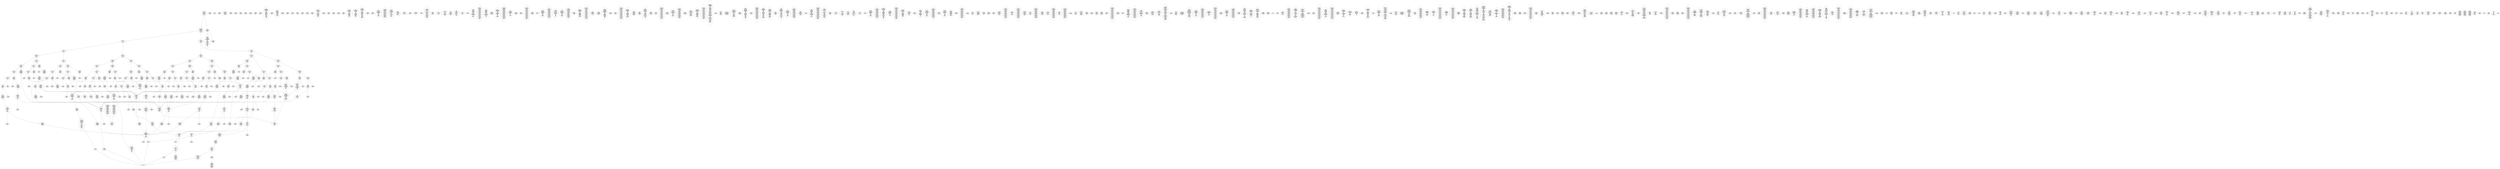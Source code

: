 /* Generated by GvGen v.1.0 (https://www.github.com/stricaud/gvgen) */

digraph G {
compound=true;
   node1 [label="[anywhere]"];
   node2 [label="# 0x0
PUSHX Data
PUSHX Data
MSTORE
PUSHX LogicData
CALLDATASIZE
LT
PUSHX Data
JUMPI
"];
   node3 [label="# 0xd
PUSHX Data
CALLDATALOAD
PUSHX BitData
SHR
PUSHX LogicData
GT
PUSHX Data
JUMPI
"];
   node4 [label="# 0x1e
PUSHX LogicData
GT
PUSHX Data
JUMPI
"];
   node5 [label="# 0x29
PUSHX LogicData
GT
PUSHX Data
JUMPI
"];
   node6 [label="# 0x34
PUSHX LogicData
GT
PUSHX Data
JUMPI
"];
   node7 [label="# 0x3f
PUSHX LogicData
EQ
PUSHX Data
JUMPI
"];
   node8 [label="# 0x4a
PUSHX LogicData
EQ
PUSHX Data
JUMPI
"];
   node9 [label="# 0x55
PUSHX LogicData
EQ
PUSHX Data
JUMPI
"];
   node10 [label="# 0x60
PUSHX Data
REVERT
"];
   node11 [label="# 0x64
JUMPDEST
PUSHX LogicData
EQ
PUSHX Data
JUMPI
"];
   node12 [label="# 0x70
PUSHX LogicData
EQ
PUSHX Data
JUMPI
"];
   node13 [label="# 0x7b
PUSHX LogicData
EQ
PUSHX Data
JUMPI
"];
   node14 [label="# 0x86
PUSHX Data
REVERT
"];
   node15 [label="# 0x8a
JUMPDEST
PUSHX LogicData
GT
PUSHX Data
JUMPI
"];
   node16 [label="# 0x96
PUSHX LogicData
EQ
PUSHX Data
JUMPI
"];
   node17 [label="# 0xa1
PUSHX LogicData
EQ
PUSHX Data
JUMPI
"];
   node18 [label="# 0xac
PUSHX LogicData
EQ
PUSHX Data
JUMPI
"];
   node19 [label="# 0xb7
PUSHX Data
REVERT
"];
   node20 [label="# 0xbb
JUMPDEST
PUSHX LogicData
EQ
PUSHX Data
JUMPI
"];
   node21 [label="# 0xc7
PUSHX LogicData
EQ
PUSHX Data
JUMPI
"];
   node22 [label="# 0xd2
PUSHX LogicData
EQ
PUSHX Data
JUMPI
"];
   node23 [label="# 0xdd
PUSHX Data
REVERT
"];
   node24 [label="# 0xe1
JUMPDEST
PUSHX LogicData
GT
PUSHX Data
JUMPI
"];
   node25 [label="# 0xed
PUSHX LogicData
GT
PUSHX Data
JUMPI
"];
   node26 [label="# 0xf8
PUSHX LogicData
EQ
PUSHX Data
JUMPI
"];
   node27 [label="# 0x103
PUSHX LogicData
EQ
PUSHX Data
JUMPI
"];
   node28 [label="# 0x10e
PUSHX LogicData
EQ
PUSHX Data
JUMPI
"];
   node29 [label="# 0x119
PUSHX Data
REVERT
"];
   node30 [label="# 0x11d
JUMPDEST
PUSHX LogicData
EQ
PUSHX Data
JUMPI
"];
   node31 [label="# 0x129
PUSHX LogicData
EQ
PUSHX Data
JUMPI
"];
   node32 [label="# 0x134
PUSHX LogicData
EQ
PUSHX Data
JUMPI
"];
   node33 [label="# 0x13f
PUSHX Data
REVERT
"];
   node34 [label="# 0x143
JUMPDEST
PUSHX LogicData
GT
PUSHX Data
JUMPI
"];
   node35 [label="# 0x14f
PUSHX LogicData
EQ
PUSHX Data
JUMPI
"];
   node36 [label="# 0x15a
PUSHX LogicData
EQ
PUSHX Data
JUMPI
"];
   node37 [label="# 0x165
PUSHX LogicData
EQ
PUSHX Data
JUMPI
"];
   node38 [label="# 0x170
PUSHX Data
REVERT
"];
   node39 [label="# 0x174
JUMPDEST
PUSHX LogicData
EQ
PUSHX Data
JUMPI
"];
   node40 [label="# 0x180
PUSHX LogicData
EQ
PUSHX Data
JUMPI
"];
   node41 [label="# 0x18b
PUSHX Data
REVERT
"];
   node42 [label="# 0x18f
JUMPDEST
PUSHX LogicData
GT
PUSHX Data
JUMPI
"];
   node43 [label="# 0x19b
PUSHX LogicData
GT
PUSHX Data
JUMPI
"];
   node44 [label="# 0x1a6
PUSHX LogicData
GT
PUSHX Data
JUMPI
"];
   node45 [label="# 0x1b1
PUSHX LogicData
EQ
PUSHX Data
JUMPI
"];
   node46 [label="# 0x1bc
PUSHX LogicData
EQ
PUSHX Data
JUMPI
"];
   node47 [label="# 0x1c7
PUSHX LogicData
EQ
PUSHX Data
JUMPI
"];
   node48 [label="# 0x1d2
PUSHX Data
REVERT
"];
   node49 [label="# 0x1d6
JUMPDEST
PUSHX LogicData
EQ
PUSHX Data
JUMPI
"];
   node50 [label="# 0x1e2
PUSHX LogicData
EQ
PUSHX Data
JUMPI
"];
   node51 [label="# 0x1ed
PUSHX LogicData
EQ
PUSHX Data
JUMPI
"];
   node52 [label="# 0x1f8
PUSHX Data
REVERT
"];
   node53 [label="# 0x1fc
JUMPDEST
PUSHX LogicData
GT
PUSHX Data
JUMPI
"];
   node54 [label="# 0x208
PUSHX LogicData
EQ
PUSHX Data
JUMPI
"];
   node55 [label="# 0x213
PUSHX LogicData
EQ
PUSHX Data
JUMPI
"];
   node56 [label="# 0x21e
PUSHX LogicData
EQ
PUSHX Data
JUMPI
"];
   node57 [label="# 0x229
PUSHX Data
REVERT
"];
   node58 [label="# 0x22d
JUMPDEST
PUSHX LogicData
EQ
PUSHX Data
JUMPI
"];
   node59 [label="# 0x239
PUSHX LogicData
EQ
PUSHX Data
JUMPI
"];
   node60 [label="# 0x244
PUSHX Data
REVERT
"];
   node61 [label="# 0x248
JUMPDEST
PUSHX LogicData
GT
PUSHX Data
JUMPI
"];
   node62 [label="# 0x254
PUSHX LogicData
GT
PUSHX Data
JUMPI
"];
   node63 [label="# 0x25f
PUSHX LogicData
EQ
PUSHX Data
JUMPI
"];
   node64 [label="# 0x26a
PUSHX LogicData
EQ
PUSHX Data
JUMPI
"];
   node65 [label="# 0x275
PUSHX LogicData
EQ
PUSHX Data
JUMPI
"];
   node66 [label="# 0x280
PUSHX Data
REVERT
"];
   node67 [label="# 0x284
JUMPDEST
PUSHX LogicData
EQ
PUSHX Data
JUMPI
"];
   node68 [label="# 0x290
PUSHX LogicData
EQ
PUSHX Data
JUMPI
"];
   node69 [label="# 0x29b
PUSHX LogicData
EQ
PUSHX Data
JUMPI
"];
   node70 [label="# 0x2a6
PUSHX Data
REVERT
"];
   node71 [label="# 0x2aa
JUMPDEST
PUSHX LogicData
GT
PUSHX Data
JUMPI
"];
   node72 [label="# 0x2b6
PUSHX LogicData
EQ
PUSHX Data
JUMPI
"];
   node73 [label="# 0x2c1
PUSHX LogicData
EQ
PUSHX Data
JUMPI
"];
   node74 [label="# 0x2cc
PUSHX LogicData
EQ
PUSHX Data
JUMPI
"];
   node75 [label="# 0x2d7
PUSHX Data
REVERT
"];
   node76 [label="# 0x2db
JUMPDEST
PUSHX LogicData
EQ
PUSHX Data
JUMPI
"];
   node77 [label="# 0x2e7
PUSHX LogicData
EQ
PUSHX Data
JUMPI
"];
   node78 [label="# 0x2f2
PUSHX Data
REVERT
"];
   node79 [label="# 0x2f6
JUMPDEST
CALLDATASIZE
PUSHX Data
JUMPI
"];
   node80 [label="# 0x2fc
PUSHX Data
CALLER
PUSHX Data
MLOAD
PUSHX ArithData
PUSHX BitData
PUSHX BitData
SHL
SUB
AND
MSTORE
CALLVALUE
PUSHX ArithData
ADD
MSTORE
ADD
PUSHX MemData
MLOAD
SUB
LOGX
STOP
"];
   node81 [label="# 0x33f
JUMPDEST
PUSHX Data
REVERT
"];
   node82 [label="# 0x344
JUMPDEST
CALLVALUE
ISZERO
PUSHX Data
JUMPI
"];
   node83 [label="# 0x34c
PUSHX Data
REVERT
"];
   node84 [label="# 0x350
JUMPDEST
PUSHX Data
PUSHX Data
CALLDATASIZE
PUSHX Data
PUSHX Data
JUMP
"];
   node85 [label="# 0x35f
JUMPDEST
PUSHX Data
JUMP
"];
   node86 [label="# 0x364
JUMPDEST
STOP
"];
   node87 [label="# 0x366
JUMPDEST
CALLVALUE
ISZERO
PUSHX Data
JUMPI
"];
   node88 [label="# 0x36e
PUSHX Data
REVERT
"];
   node89 [label="# 0x372
JUMPDEST
PUSHX Data
PUSHX Data
CALLDATASIZE
PUSHX Data
PUSHX Data
JUMP
"];
   node90 [label="# 0x381
JUMPDEST
PUSHX Data
JUMP
"];
   node91 [label="# 0x386
JUMPDEST
PUSHX MemData
MLOAD
ISZERO
ISZERO
MSTORE
PUSHX ArithData
ADD
"];
   node92 [label="# 0x392
JUMPDEST
PUSHX MemData
MLOAD
SUB
RETURN
"];
   node93 [label="# 0x39b
JUMPDEST
CALLVALUE
ISZERO
PUSHX Data
JUMPI
"];
   node94 [label="# 0x3a3
PUSHX Data
REVERT
"];
   node95 [label="# 0x3a7
JUMPDEST
PUSHX Data
PUSHX Data
JUMP
"];
   node96 [label="# 0x3b0
JUMPDEST
PUSHX MemData
MLOAD
PUSHX Data
PUSHX Data
JUMP
"];
   node97 [label="# 0x3bd
JUMPDEST
CALLVALUE
ISZERO
PUSHX Data
JUMPI
"];
   node98 [label="# 0x3c5
PUSHX Data
REVERT
"];
   node99 [label="# 0x3c9
JUMPDEST
PUSHX Data
PUSHX Data
CALLDATASIZE
PUSHX Data
PUSHX Data
JUMP
"];
   node100 [label="# 0x3d8
JUMPDEST
PUSHX Data
JUMP
"];
   node101 [label="# 0x3dd
JUMPDEST
PUSHX MemData
MLOAD
PUSHX ArithData
PUSHX BitData
PUSHX BitData
SHL
SUB
AND
MSTORE
PUSHX ArithData
ADD
PUSHX Data
JUMP
"];
   node102 [label="# 0x3f5
JUMPDEST
CALLVALUE
ISZERO
PUSHX Data
JUMPI
"];
   node103 [label="# 0x3fd
PUSHX Data
REVERT
"];
   node104 [label="# 0x401
JUMPDEST
PUSHX Data
PUSHX Data
CALLDATASIZE
PUSHX Data
PUSHX Data
JUMP
"];
   node105 [label="# 0x410
JUMPDEST
PUSHX Data
JUMP
"];
   node106 [label="# 0x415
JUMPDEST
CALLVALUE
ISZERO
PUSHX Data
JUMPI
"];
   node107 [label="# 0x41d
PUSHX Data
REVERT
"];
   node108 [label="# 0x421
JUMPDEST
PUSHX Data
PUSHX Data
CALLDATASIZE
PUSHX Data
PUSHX Data
JUMP
"];
   node109 [label="# 0x430
JUMPDEST
PUSHX Data
JUMP
"];
   node110 [label="# 0x435
JUMPDEST
CALLVALUE
ISZERO
PUSHX Data
JUMPI
"];
   node111 [label="# 0x43d
PUSHX Data
REVERT
"];
   node112 [label="# 0x441
JUMPDEST
PUSHX Data
PUSHX Data
CALLDATASIZE
PUSHX Data
PUSHX Data
JUMP
"];
   node113 [label="# 0x450
JUMPDEST
PUSHX Data
JUMP
"];
   node114 [label="# 0x455
JUMPDEST
CALLVALUE
ISZERO
PUSHX Data
JUMPI
"];
   node115 [label="# 0x45d
PUSHX Data
REVERT
"];
   node116 [label="# 0x461
JUMPDEST
PUSHX StorData
SLOAD
"];
   node117 [label="# 0x466
JUMPDEST
PUSHX MemData
MLOAD
MSTORE
PUSHX ArithData
ADD
PUSHX Data
JUMP
"];
   node118 [label="# 0x474
JUMPDEST
CALLVALUE
ISZERO
PUSHX Data
JUMPI
"];
   node119 [label="# 0x47c
PUSHX Data
REVERT
"];
   node120 [label="# 0x480
JUMPDEST
PUSHX Data
PUSHX Data
CALLDATASIZE
PUSHX Data
PUSHX Data
JUMP
"];
   node121 [label="# 0x48f
JUMPDEST
PUSHX Data
JUMP
"];
   node122 [label="# 0x494
JUMPDEST
CALLVALUE
ISZERO
PUSHX Data
JUMPI
"];
   node123 [label="# 0x49c
PUSHX Data
REVERT
"];
   node124 [label="# 0x4a0
JUMPDEST
PUSHX Data
PUSHX Data
CALLDATASIZE
PUSHX Data
PUSHX Data
JUMP
"];
   node125 [label="# 0x4af
JUMPDEST
PUSHX Data
JUMP
"];
   node126 [label="# 0x4b4
JUMPDEST
CALLVALUE
ISZERO
PUSHX Data
JUMPI
"];
   node127 [label="# 0x4bc
PUSHX Data
REVERT
"];
   node128 [label="# 0x4c0
JUMPDEST
PUSHX Data
PUSHX Data
CALLDATASIZE
PUSHX Data
PUSHX Data
JUMP
"];
   node129 [label="# 0x4cf
JUMPDEST
PUSHX Data
JUMP
"];
   node130 [label="# 0x4d4
JUMPDEST
CALLVALUE
ISZERO
PUSHX Data
JUMPI
"];
   node131 [label="# 0x4dc
PUSHX Data
REVERT
"];
   node132 [label="# 0x4e0
JUMPDEST
PUSHX StorData
SLOAD
PUSHX Data
PUSHX Data
DIV
PUSHX ArithData
PUSHX BitData
PUSHX BitData
SHL
SUB
AND
JUMP
"];
   node133 [label="# 0x4f9
JUMPDEST
CALLVALUE
ISZERO
PUSHX Data
JUMPI
"];
   node134 [label="# 0x501
PUSHX Data
REVERT
"];
   node135 [label="# 0x505
JUMPDEST
PUSHX StorData
SLOAD
PUSHX Data
JUMP
"];
   node136 [label="# 0x50e
JUMPDEST
CALLVALUE
ISZERO
PUSHX Data
JUMPI
"];
   node137 [label="# 0x516
PUSHX Data
REVERT
"];
   node138 [label="# 0x51a
JUMPDEST
PUSHX Data
PUSHX Data
CALLDATASIZE
PUSHX Data
PUSHX Data
JUMP
"];
   node139 [label="# 0x529
JUMPDEST
PUSHX ArithData
PUSHX BitData
PUSHX BitData
SHL
SUB
AND
PUSHX Data
MSTORE
PUSHX Data
PUSHX Data
MSTORE
PUSHX Data
SHA3
AND
MSTORE
MSTORE
SHA3
SLOAD
JUMP
"];
   node140 [label="# 0x554
JUMPDEST
CALLVALUE
ISZERO
PUSHX Data
JUMPI
"];
   node141 [label="# 0x55c
PUSHX Data
REVERT
"];
   node142 [label="# 0x560
JUMPDEST
PUSHX StorData
SLOAD
PUSHX Data
PUSHX ArithData
PUSHX BitData
PUSHX BitData
SHL
SUB
AND
JUMP
"];
   node143 [label="# 0x574
JUMPDEST
CALLVALUE
ISZERO
PUSHX Data
JUMPI
"];
   node144 [label="# 0x57c
PUSHX Data
REVERT
"];
   node145 [label="# 0x580
JUMPDEST
PUSHX Data
PUSHX Data
CALLDATASIZE
PUSHX Data
PUSHX Data
JUMP
"];
   node146 [label="# 0x58f
JUMPDEST
PUSHX Data
JUMP
"];
   node147 [label="# 0x594
JUMPDEST
CALLVALUE
ISZERO
PUSHX Data
JUMPI
"];
   node148 [label="# 0x59c
PUSHX Data
REVERT
"];
   node149 [label="# 0x5a0
JUMPDEST
PUSHX Data
PUSHX Data
CALLDATASIZE
PUSHX Data
PUSHX Data
JUMP
"];
   node150 [label="# 0x5af
JUMPDEST
PUSHX Data
PUSHX Data
MSTORE
PUSHX Data
MSTORE
PUSHX Data
SHA3
SLOAD
PUSHX BitData
AND
JUMP
"];
   node151 [label="# 0x5c4
JUMPDEST
CALLVALUE
ISZERO
PUSHX Data
JUMPI
"];
   node152 [label="# 0x5cc
PUSHX Data
REVERT
"];
   node153 [label="# 0x5d0
JUMPDEST
PUSHX Data
PUSHX Data
CALLDATASIZE
PUSHX Data
PUSHX Data
JUMP
"];
   node154 [label="# 0x5df
JUMPDEST
PUSHX Data
JUMP
"];
   node155 [label="# 0x5e4
JUMPDEST
CALLVALUE
ISZERO
PUSHX Data
JUMPI
"];
   node156 [label="# 0x5ec
PUSHX Data
REVERT
"];
   node157 [label="# 0x5f0
JUMPDEST
PUSHX Data
PUSHX Data
CALLDATASIZE
PUSHX Data
PUSHX Data
JUMP
"];
   node158 [label="# 0x5ff
JUMPDEST
PUSHX Data
JUMP
"];
   node159 [label="# 0x604
JUMPDEST
CALLVALUE
ISZERO
PUSHX Data
JUMPI
"];
   node160 [label="# 0x60c
PUSHX Data
REVERT
"];
   node161 [label="# 0x610
JUMPDEST
PUSHX Data
PUSHX Data
CALLDATASIZE
PUSHX Data
PUSHX Data
JUMP
"];
   node162 [label="# 0x61f
JUMPDEST
PUSHX Data
JUMP
"];
   node163 [label="# 0x624
JUMPDEST
CALLVALUE
ISZERO
PUSHX Data
JUMPI
"];
   node164 [label="# 0x62c
PUSHX Data
REVERT
"];
   node165 [label="# 0x630
JUMPDEST
PUSHX StorData
SLOAD
PUSHX Data
PUSHX BitData
AND
JUMP
"];
   node166 [label="# 0x63e
JUMPDEST
CALLVALUE
ISZERO
PUSHX Data
JUMPI
"];
   node167 [label="# 0x646
PUSHX Data
REVERT
"];
   node168 [label="# 0x64a
JUMPDEST
PUSHX Data
PUSHX Data
JUMP
"];
   node169 [label="# 0x653
JUMPDEST
CALLVALUE
ISZERO
PUSHX Data
JUMPI
"];
   node170 [label="# 0x65b
PUSHX Data
REVERT
"];
   node171 [label="# 0x65f
JUMPDEST
PUSHX Data
PUSHX Data
CALLDATASIZE
PUSHX Data
PUSHX Data
JUMP
"];
   node172 [label="# 0x66e
JUMPDEST
PUSHX Data
JUMP
"];
   node173 [label="# 0x673
JUMPDEST
CALLVALUE
ISZERO
PUSHX Data
JUMPI
"];
   node174 [label="# 0x67b
PUSHX Data
REVERT
"];
   node175 [label="# 0x67f
JUMPDEST
PUSHX Data
PUSHX Data
CALLDATASIZE
PUSHX Data
PUSHX Data
JUMP
"];
   node176 [label="# 0x68e
JUMPDEST
PUSHX Data
JUMP
"];
   node177 [label="# 0x693
JUMPDEST
CALLVALUE
ISZERO
PUSHX Data
JUMPI
"];
   node178 [label="# 0x69b
PUSHX Data
REVERT
"];
   node179 [label="# 0x69f
JUMPDEST
PUSHX Data
PUSHX Data
JUMP
"];
   node180 [label="# 0x6a8
JUMPDEST
CALLVALUE
ISZERO
PUSHX Data
JUMPI
"];
   node181 [label="# 0x6b0
PUSHX Data
REVERT
"];
   node182 [label="# 0x6b4
JUMPDEST
PUSHX Data
PUSHX Data
JUMP
"];
   node183 [label="# 0x6bd
JUMPDEST
CALLVALUE
ISZERO
PUSHX Data
JUMPI
"];
   node184 [label="# 0x6c5
PUSHX Data
REVERT
"];
   node185 [label="# 0x6c9
JUMPDEST
PUSHX Data
PUSHX Data
CALLDATASIZE
PUSHX Data
PUSHX Data
JUMP
"];
   node186 [label="# 0x6d8
JUMPDEST
PUSHX Data
JUMP
"];
   node187 [label="# 0x6dd
JUMPDEST
CALLVALUE
ISZERO
PUSHX Data
JUMPI
"];
   node188 [label="# 0x6e5
PUSHX Data
REVERT
"];
   node189 [label="# 0x6e9
JUMPDEST
PUSHX StorData
SLOAD
PUSHX ArithData
PUSHX BitData
PUSHX BitData
SHL
SUB
AND
PUSHX Data
JUMP
"];
   node190 [label="# 0x6fb
JUMPDEST
CALLVALUE
ISZERO
PUSHX Data
JUMPI
"];
   node191 [label="# 0x703
PUSHX Data
REVERT
"];
   node192 [label="# 0x707
JUMPDEST
PUSHX Data
PUSHX Data
CALLDATASIZE
PUSHX Data
PUSHX Data
JUMP
"];
   node193 [label="# 0x716
JUMPDEST
PUSHX Data
JUMP
"];
   node194 [label="# 0x71b
JUMPDEST
CALLVALUE
ISZERO
PUSHX Data
JUMPI
"];
   node195 [label="# 0x723
PUSHX Data
REVERT
"];
   node196 [label="# 0x727
JUMPDEST
PUSHX Data
PUSHX Data
JUMP
"];
   node197 [label="# 0x730
JUMPDEST
CALLVALUE
ISZERO
PUSHX Data
JUMPI
"];
   node198 [label="# 0x738
PUSHX Data
REVERT
"];
   node199 [label="# 0x73c
JUMPDEST
PUSHX Data
PUSHX Data
CALLDATASIZE
PUSHX Data
PUSHX Data
JUMP
"];
   node200 [label="# 0x74b
JUMPDEST
PUSHX ArithData
PUSHX BitData
PUSHX BitData
SHL
SUB
AND
PUSHX Data
MSTORE
PUSHX Data
PUSHX Data
MSTORE
PUSHX Data
SHA3
SLOAD
JUMP
"];
   node201 [label="# 0x766
JUMPDEST
CALLVALUE
ISZERO
PUSHX Data
JUMPI
"];
   node202 [label="# 0x76e
PUSHX Data
REVERT
"];
   node203 [label="# 0x772
JUMPDEST
PUSHX Data
PUSHX Data
CALLDATASIZE
PUSHX Data
PUSHX Data
JUMP
"];
   node204 [label="# 0x781
JUMPDEST
PUSHX Data
JUMP
"];
   node205 [label="# 0x786
JUMPDEST
CALLVALUE
ISZERO
PUSHX Data
JUMPI
"];
   node206 [label="# 0x78e
PUSHX Data
REVERT
"];
   node207 [label="# 0x792
JUMPDEST
PUSHX Data
PUSHX StorData
SLOAD
JUMP
"];
   node208 [label="# 0x79c
JUMPDEST
PUSHX Data
PUSHX Data
CALLDATASIZE
PUSHX Data
PUSHX Data
JUMP
"];
   node209 [label="# 0x7aa
JUMPDEST
PUSHX Data
JUMP
"];
   node210 [label="# 0x7af
JUMPDEST
CALLVALUE
ISZERO
PUSHX Data
JUMPI
"];
   node211 [label="# 0x7b7
PUSHX Data
REVERT
"];
   node212 [label="# 0x7bb
JUMPDEST
PUSHX Data
PUSHX Data
CALLDATASIZE
PUSHX Data
PUSHX Data
JUMP
"];
   node213 [label="# 0x7ca
JUMPDEST
PUSHX Data
JUMP
"];
   node214 [label="# 0x7cf
JUMPDEST
CALLVALUE
ISZERO
PUSHX Data
JUMPI
"];
   node215 [label="# 0x7d7
PUSHX Data
REVERT
"];
   node216 [label="# 0x7db
JUMPDEST
PUSHX Data
PUSHX Data
CALLDATASIZE
PUSHX Data
PUSHX Data
JUMP
"];
   node217 [label="# 0x7ea
JUMPDEST
PUSHX Data
JUMP
"];
   node218 [label="# 0x7ef
JUMPDEST
CALLVALUE
ISZERO
PUSHX Data
JUMPI
"];
   node219 [label="# 0x7f7
PUSHX Data
REVERT
"];
   node220 [label="# 0x7fb
JUMPDEST
PUSHX Data
PUSHX Data
CALLDATASIZE
PUSHX Data
PUSHX Data
JUMP
"];
   node221 [label="# 0x80a
JUMPDEST
PUSHX Data
JUMP
"];
   node222 [label="# 0x80f
JUMPDEST
CALLVALUE
ISZERO
PUSHX Data
JUMPI
"];
   node223 [label="# 0x817
PUSHX Data
REVERT
"];
   node224 [label="# 0x81b
JUMPDEST
PUSHX Data
PUSHX Data
CALLDATASIZE
PUSHX Data
PUSHX Data
JUMP
"];
   node225 [label="# 0x82a
JUMPDEST
PUSHX ArithData
PUSHX BitData
PUSHX BitData
SHL
SUB
AND
PUSHX Data
MSTORE
PUSHX Data
PUSHX Data
MSTORE
PUSHX Data
SHA3
SLOAD
JUMP
"];
   node226 [label="# 0x845
JUMPDEST
CALLVALUE
ISZERO
PUSHX Data
JUMPI
"];
   node227 [label="# 0x84d
PUSHX Data
REVERT
"];
   node228 [label="# 0x851
JUMPDEST
PUSHX Data
PUSHX Data
CALLDATASIZE
PUSHX Data
PUSHX Data
JUMP
"];
   node229 [label="# 0x860
JUMPDEST
PUSHX ArithData
PUSHX BitData
PUSHX BitData
SHL
SUB
AND
PUSHX Data
MSTORE
PUSHX Data
PUSHX Data
MSTORE
PUSHX Data
SHA3
SLOAD
JUMP
"];
   node230 [label="# 0x87b
JUMPDEST
CALLVALUE
ISZERO
PUSHX Data
JUMPI
"];
   node231 [label="# 0x883
PUSHX Data
REVERT
"];
   node232 [label="# 0x887
JUMPDEST
PUSHX Data
PUSHX StorData
SLOAD
JUMP
"];
   node233 [label="# 0x891
JUMPDEST
CALLVALUE
ISZERO
PUSHX Data
JUMPI
"];
   node234 [label="# 0x899
PUSHX Data
REVERT
"];
   node235 [label="# 0x89d
JUMPDEST
PUSHX StorData
SLOAD
PUSHX Data
JUMP
"];
   node236 [label="# 0x8a6
JUMPDEST
CALLVALUE
ISZERO
PUSHX Data
JUMPI
"];
   node237 [label="# 0x8ae
PUSHX Data
REVERT
"];
   node238 [label="# 0x8b2
JUMPDEST
PUSHX Data
PUSHX StorData
SLOAD
JUMP
"];
   node239 [label="# 0x8bc
JUMPDEST
CALLVALUE
ISZERO
PUSHX Data
JUMPI
"];
   node240 [label="# 0x8c4
PUSHX Data
REVERT
"];
   node241 [label="# 0x8c8
JUMPDEST
PUSHX Data
PUSHX Data
CALLDATASIZE
PUSHX Data
PUSHX Data
JUMP
"];
   node242 [label="# 0x8d7
JUMPDEST
PUSHX ArithData
PUSHX BitData
PUSHX BitData
SHL
SUB
AND
PUSHX Data
MSTORE
PUSHX Data
PUSHX Data
MSTORE
PUSHX Data
SHA3
AND
MSTORE
MSTORE
SHA3
SLOAD
PUSHX BitData
AND
JUMP
"];
   node243 [label="# 0x905
JUMPDEST
CALLVALUE
ISZERO
PUSHX Data
JUMPI
"];
   node244 [label="# 0x90d
PUSHX Data
REVERT
"];
   node245 [label="# 0x911
JUMPDEST
PUSHX Data
PUSHX Data
CALLDATASIZE
PUSHX Data
PUSHX Data
JUMP
"];
   node246 [label="# 0x920
JUMPDEST
PUSHX Data
JUMP
"];
   node247 [label="# 0x925
JUMPDEST
CALLVALUE
ISZERO
PUSHX Data
JUMPI
"];
   node248 [label="# 0x92d
PUSHX Data
REVERT
"];
   node249 [label="# 0x931
JUMPDEST
PUSHX Data
PUSHX Data
CALLDATASIZE
PUSHX Data
PUSHX Data
JUMP
"];
   node250 [label="# 0x940
JUMPDEST
PUSHX Data
JUMP
"];
   node251 [label="# 0x945
JUMPDEST
PUSHX StorData
SLOAD
PUSHX ArithData
PUSHX BitData
PUSHX BitData
SHL
SUB
AND
CALLER
EQ
PUSHX Data
JUMPI
"];
   node252 [label="# 0x958
PUSHX MemData
MLOAD
PUSHX BitData
PUSHX BitData
SHL
MSTORE
PUSHX Data
PUSHX ArithData
ADD
MSTORE
PUSHX ArithData
ADD
MSTORE
PUSHX Data
PUSHX ArithData
ADD
MSTORE
PUSHX ArithData
ADD
"];
   node253 [label="# 0x99b
JUMPDEST
PUSHX MemData
MLOAD
SUB
REVERT
"];
   node254 [label="# 0x9a4
JUMPDEST
PUSHX StorData
SLOAD
PUSHX ArithData
PUSHX BitData
PUSHX BitData
SHL
SUB
AND
PUSHX ArithData
MUL
PUSHX BitData
AND
OR
SSTORE
JUMP
"];
   node255 [label="# 0x9e3
JUMPDEST
PUSHX Data
PUSHX BitData
AND
PUSHX LogicData
EQ
PUSHX Data
JUMPI
"];
   node256 [label="# 0xa30
PUSHX BitData
AND
PUSHX LogicData
EQ
"];
   node257 [label="# 0xa76
JUMPDEST
PUSHX Data
JUMPI
"];
   node258 [label="# 0xa7c
PUSHX LogicData
PUSHX BitData
AND
EQ
"];
   node259 [label="# 0xac2
JUMPDEST
JUMP
"];
   node260 [label="# 0xac8
JUMPDEST
PUSHX Data
PUSHX StorData
SLOAD
PUSHX Data
PUSHX Data
JUMP
"];
   node261 [label="# 0xad7
JUMPDEST
PUSHX ArithData
ADD
PUSHX ArithData
DIV
MUL
PUSHX ArithData
ADD
PUSHX MemData
MLOAD
ADD
PUSHX Data
MSTORE
MSTORE
PUSHX ArithData
ADD
SLOAD
PUSHX Data
PUSHX Data
JUMP
"];
   node262 [label="# 0xb03
JUMPDEST
ISZERO
PUSHX Data
JUMPI
"];
   node263 [label="# 0xb0a
PUSHX LogicData
LT
PUSHX Data
JUMPI
"];
   node264 [label="# 0xb12
PUSHX ArithData
SLOAD
DIV
MUL
MSTORE
PUSHX ArithData
ADD
PUSHX Data
JUMP
"];
   node265 [label="# 0xb25
JUMPDEST
ADD
PUSHX Data
MSTORE
PUSHX Data
PUSHX Data
SHA3
"];
   node266 [label="# 0xb33
JUMPDEST
SLOAD
MSTORE
PUSHX ArithData
ADD
PUSHX ArithData
ADD
GT
PUSHX Data
JUMPI
"];
   node267 [label="# 0xb47
SUB
PUSHX BitData
AND
ADD
"];
   node268 [label="# 0xb50
JUMPDEST
JUMP
"];
   node269 [label="# 0xb5a
JUMPDEST
PUSHX Data
MSTORE
PUSHX Data
PUSHX Data
MSTORE
PUSHX Data
SHA3
SLOAD
PUSHX ArithData
PUSHX BitData
PUSHX BitData
SHL
SUB
AND
PUSHX Data
JUMPI
"];
   node270 [label="# 0xb77
PUSHX MemData
MLOAD
PUSHX BitData
PUSHX BitData
SHL
MSTORE
PUSHX Data
PUSHX ArithData
ADD
MSTORE
PUSHX Data
PUSHX ArithData
ADD
MSTORE
PUSHX Data
PUSHX ArithData
ADD
MSTORE
PUSHX Data
PUSHX ArithData
ADD
MSTORE
PUSHX ArithData
ADD
PUSHX Data
JUMP
"];
   node271 [label="# 0xbe4
JUMPDEST
PUSHX Data
MSTORE
PUSHX Data
PUSHX Data
MSTORE
PUSHX Data
SHA3
SLOAD
PUSHX ArithData
PUSHX BitData
PUSHX BitData
SHL
SUB
AND
JUMP
"];
   node272 [label="# 0xc00
JUMPDEST
PUSHX Data
PUSHX Data
PUSHX Data
JUMP
"];
   node273 [label="# 0xc0b
JUMPDEST
PUSHX ArithData
PUSHX BitData
PUSHX BitData
SHL
SUB
AND
PUSHX ArithData
PUSHX BitData
PUSHX BitData
SHL
SUB
AND
EQ
ISZERO
PUSHX Data
JUMPI
"];
   node274 [label="# 0xc28
PUSHX MemData
MLOAD
PUSHX BitData
PUSHX BitData
SHL
MSTORE
PUSHX Data
PUSHX ArithData
ADD
MSTORE
PUSHX Data
PUSHX ArithData
ADD
MSTORE
PUSHX Data
PUSHX ArithData
ADD
MSTORE
PUSHX Data
PUSHX ArithData
ADD
MSTORE
PUSHX ArithData
ADD
PUSHX Data
JUMP
"];
   node275 [label="# 0xc95
JUMPDEST
CALLER
PUSHX ArithData
PUSHX BitData
PUSHX BitData
SHL
SUB
AND
EQ
PUSHX Data
JUMPI
"];
   node276 [label="# 0xca7
PUSHX Data
CALLER
PUSHX Data
JUMP
"];
   node277 [label="# 0xcb1
JUMPDEST
PUSHX Data
JUMPI
"];
   node278 [label="# 0xcb6
PUSHX MemData
MLOAD
PUSHX BitData
PUSHX BitData
SHL
MSTORE
PUSHX Data
PUSHX ArithData
ADD
MSTORE
PUSHX Data
PUSHX ArithData
ADD
MSTORE
PUSHX Data
PUSHX ArithData
ADD
MSTORE
PUSHX Data
PUSHX ArithData
ADD
MSTORE
PUSHX ArithData
ADD
PUSHX Data
JUMP
"];
   node279 [label="# 0xd23
JUMPDEST
PUSHX Data
PUSHX Data
JUMP
"];
   node280 [label="# 0xd2d
JUMPDEST
JUMP
"];
   node281 [label="# 0xd32
JUMPDEST
PUSHX StorData
SLOAD
PUSHX ArithData
PUSHX BitData
PUSHX BitData
SHL
SUB
AND
CALLER
EQ
PUSHX Data
JUMPI
"];
   node282 [label="# 0xd45
PUSHX MemData
MLOAD
PUSHX BitData
PUSHX BitData
SHL
MSTORE
PUSHX Data
PUSHX ArithData
ADD
MSTORE
PUSHX ArithData
ADD
MSTORE
PUSHX Data
PUSHX ArithData
ADD
MSTORE
PUSHX ArithData
ADD
PUSHX Data
JUMP
"];
   node283 [label="# 0xd8c
JUMPDEST
PUSHX StorData
SLOAD
PUSHX BitData
AND
PUSHX ArithData
PUSHX BitData
PUSHX BitData
SHL
SUB
AND
OR
SSTORE
JUMP
"];
   node284 [label="# 0xdc6
JUMPDEST
PUSHX StorData
SLOAD
PUSHX ArithData
PUSHX BitData
PUSHX BitData
SHL
SUB
AND
CALLER
EQ
PUSHX Data
JUMPI
"];
   node285 [label="# 0xdd9
PUSHX MemData
MLOAD
PUSHX BitData
PUSHX BitData
SHL
MSTORE
PUSHX Data
PUSHX ArithData
ADD
MSTORE
PUSHX ArithData
ADD
MSTORE
PUSHX Data
PUSHX ArithData
ADD
MSTORE
PUSHX ArithData
ADD
PUSHX Data
JUMP
"];
   node286 [label="# 0xe20
JUMPDEST
PUSHX Data
SSTORE
JUMP
"];
   node287 [label="# 0xe25
JUMPDEST
PUSHX ArithData
PUSHX BitData
PUSHX BitData
SHL
SUB
AND
PUSHX Data
MSTORE
PUSHX Data
PUSHX Data
MSTORE
PUSHX Data
SHA3
SLOAD
PUSHX Data
JUMPI
"];
   node288 [label="# 0xe43
PUSHX MemData
MLOAD
PUSHX BitData
PUSHX BitData
SHL
MSTORE
PUSHX Data
PUSHX ArithData
ADD
MSTORE
PUSHX Data
PUSHX ArithData
ADD
MSTORE
PUSHX Data
PUSHX ArithData
ADD
MSTORE
PUSHX Data
PUSHX ArithData
ADD
MSTORE
PUSHX ArithData
ADD
PUSHX Data
JUMP
"];
   node289 [label="# 0xeb0
JUMPDEST
PUSHX Data
PUSHX Data
PUSHX StorData
SLOAD
JUMP
"];
   node290 [label="# 0xebb
JUMPDEST
PUSHX Data
SELFBALANCE
PUSHX Data
JUMP
"];
   node291 [label="# 0xec5
JUMPDEST
PUSHX Data
PUSHX Data
PUSHX Data
PUSHX ArithData
PUSHX BitData
PUSHX BitData
SHL
SUB
AND
PUSHX Data
MSTORE
PUSHX Data
PUSHX Data
MSTORE
PUSHX Data
SHA3
SLOAD
JUMP
"];
   node292 [label="# 0xeed
JUMPDEST
PUSHX Data
JUMP
"];
   node293 [label="# 0xef2
JUMPDEST
PUSHX Data
JUMPI
"];
   node294 [label="# 0xefa
PUSHX MemData
MLOAD
PUSHX BitData
PUSHX BitData
SHL
MSTORE
PUSHX Data
PUSHX ArithData
ADD
MSTORE
PUSHX Data
PUSHX ArithData
ADD
MSTORE
PUSHX Data
PUSHX ArithData
ADD
MSTORE
PUSHX Data
PUSHX ArithData
ADD
MSTORE
PUSHX ArithData
ADD
PUSHX Data
JUMP
"];
   node295 [label="# 0xf67
JUMPDEST
PUSHX ArithData
PUSHX BitData
PUSHX BitData
SHL
SUB
AND
PUSHX Data
MSTORE
PUSHX Data
PUSHX Data
MSTORE
PUSHX Data
SHA3
SLOAD
PUSHX Data
PUSHX Data
JUMP
"];
   node296 [label="# 0xf8f
JUMPDEST
SSTORE
PUSHX StorData
PUSHX Data
SLOAD
PUSHX Data
PUSHX Data
JUMP
"];
   node297 [label="# 0xfa8
JUMPDEST
SSTORE
PUSHX Data
PUSHX Data
JUMP
"];
   node298 [label="# 0xfb8
JUMPDEST
PUSHX Data
MLOAD
PUSHX ArithData
PUSHX BitData
PUSHX BitData
SHL
SUB
AND
MSTORE
PUSHX ArithData
ADD
MSTORE
PUSHX Data
ADD
PUSHX MemData
MLOAD
SUB
LOGX
JUMP
"];
   node299 [label="# 0xfff
JUMPDEST
PUSHX Data
CALLER
PUSHX Data
JUMP
"];
   node300 [label="# 0x1009
JUMPDEST
PUSHX Data
JUMPI
"];
   node301 [label="# 0x100e
PUSHX MemData
MLOAD
PUSHX BitData
PUSHX BitData
SHL
MSTORE
PUSHX Data
PUSHX ArithData
ADD
MSTORE
PUSHX Data
PUSHX ArithData
ADD
MSTORE
PUSHX Data
PUSHX ArithData
ADD
MSTORE
PUSHX Data
PUSHX ArithData
ADD
MSTORE
PUSHX ArithData
ADD
PUSHX Data
JUMP
"];
   node302 [label="# 0x107b
JUMPDEST
PUSHX Data
PUSHX Data
JUMP
"];
   node303 [label="# 0x1086
JUMPDEST
PUSHX StorData
SLOAD
PUSHX ArithData
PUSHX BitData
PUSHX BitData
SHL
SUB
AND
CALLER
EQ
PUSHX Data
JUMPI
"];
   node304 [label="# 0x1099
PUSHX MemData
MLOAD
PUSHX BitData
PUSHX BitData
SHL
MSTORE
PUSHX Data
PUSHX ArithData
ADD
MSTORE
PUSHX Data
PUSHX ArithData
ADD
MSTORE
PUSHX Data
PUSHX ArithData
ADD
MSTORE
PUSHX ArithData
ADD
PUSHX Data
JUMP
"];
   node305 [label="# 0x10e0
JUMPDEST
PUSHX Data
PUSHX Data
JUMP
"];
   node306 [label="# 0x10eb
JUMPDEST
PUSHX Data
PUSHX MemData
MLOAD
PUSHX ArithData
ADD
PUSHX Data
MSTORE
PUSHX Data
MSTORE
PUSHX Data
JUMP
"];
   node307 [label="# 0x1106
JUMPDEST
PUSHX ArithData
PUSHX BitData
PUSHX BitData
SHL
SUB
AND
PUSHX Data
MSTORE
PUSHX Data
PUSHX Data
MSTORE
PUSHX Data
SHA3
SLOAD
PUSHX Data
JUMPI
"];
   node308 [label="# 0x1124
PUSHX MemData
MLOAD
PUSHX BitData
PUSHX BitData
SHL
MSTORE
PUSHX Data
PUSHX ArithData
ADD
MSTORE
PUSHX Data
PUSHX ArithData
ADD
MSTORE
PUSHX Data
PUSHX ArithData
ADD
MSTORE
PUSHX Data
PUSHX ArithData
ADD
MSTORE
PUSHX ArithData
ADD
PUSHX Data
JUMP
"];
   node309 [label="# 0x1191
JUMPDEST
PUSHX ArithData
PUSHX BitData
PUSHX BitData
SHL
SUB
AND
PUSHX Data
MSTORE
PUSHX Data
PUSHX Data
MSTORE
PUSHX Data
SHA3
SLOAD
PUSHX MemData
MLOAD
PUSHX Data
MSTORE
ADDRESS
PUSHX ArithData
ADD
MSTORE
PUSHX ArithData
PUSHX BitData
PUSHX BitData
SHL
SUB
AND
PUSHX Data
PUSHX ArithData
ADD
PUSHX Data
PUSHX MemData
MLOAD
SUB
EXTCODESIZE
ISZERO
ISZERO
PUSHX Data
JUMPI
"];
   node310 [label="# 0x11fe
PUSHX Data
REVERT
"];
   node311 [label="# 0x1202
JUMPDEST
GAS
STATICCALL
ISZERO
ISZERO
PUSHX Data
JUMPI
"];
   node312 [label="# 0x120d
RETURNDATASIZE
PUSHX Data
RETURNDATACOPY
RETURNDATASIZE
PUSHX Data
REVERT
"];
   node313 [label="# 0x1216
JUMPDEST
PUSHX MemData
MLOAD
RETURNDATASIZE
PUSHX BitData
NOT
PUSHX ArithData
ADD
AND
ADD
PUSHX Data
MSTORE
ADD
PUSHX Data
PUSHX Data
JUMP
"];
   node314 [label="# 0x123a
JUMPDEST
PUSHX Data
PUSHX Data
JUMP
"];
   node315 [label="# 0x1244
JUMPDEST
PUSHX Data
PUSHX Data
PUSHX Data
PUSHX ArithData
PUSHX BitData
PUSHX BitData
SHL
SUB
AND
PUSHX Data
MSTORE
PUSHX Data
PUSHX Data
MSTORE
PUSHX Data
SHA3
AND
MSTORE
MSTORE
SHA3
SLOAD
JUMP
"];
   node316 [label="# 0x127d
JUMPDEST
PUSHX Data
JUMPI
"];
   node317 [label="# 0x1285
PUSHX MemData
MLOAD
PUSHX BitData
PUSHX BitData
SHL
MSTORE
PUSHX Data
PUSHX ArithData
ADD
MSTORE
PUSHX Data
PUSHX ArithData
ADD
MSTORE
PUSHX Data
PUSHX ArithData
ADD
MSTORE
PUSHX Data
PUSHX ArithData
ADD
MSTORE
PUSHX ArithData
ADD
PUSHX Data
JUMP
"];
   node318 [label="# 0x12f2
JUMPDEST
PUSHX ArithData
PUSHX BitData
PUSHX BitData
SHL
SUB
AND
PUSHX Data
MSTORE
PUSHX Data
PUSHX Data
MSTORE
PUSHX Data
SHA3
AND
MSTORE
MSTORE
SHA3
SLOAD
PUSHX Data
PUSHX Data
JUMP
"];
   node319 [label="# 0x1329
JUMPDEST
SSTORE
PUSHX ArithData
PUSHX BitData
PUSHX BitData
SHL
SUB
AND
PUSHX Data
MSTORE
PUSHX Data
PUSHX Data
MSTORE
PUSHX Data
SHA3
SLOAD
PUSHX Data
PUSHX Data
JUMP
"];
   node320 [label="# 0x1356
JUMPDEST
SSTORE
PUSHX Data
PUSHX Data
JUMP
"];
   node321 [label="# 0x1367
JUMPDEST
PUSHX Data
MLOAD
PUSHX ArithData
PUSHX BitData
PUSHX BitData
SHL
SUB
AND
MSTORE
PUSHX ArithData
ADD
MSTORE
AND
PUSHX Data
ADD
PUSHX MemData
MLOAD
SUB
LOGX
JUMP
"];
   node322 [label="# 0x13b3
JUMPDEST
PUSHX StorData
SLOAD
PUSHX ArithData
PUSHX BitData
PUSHX BitData
SHL
SUB
AND
CALLER
EQ
PUSHX Data
JUMPI
"];
   node323 [label="# 0x13c6
PUSHX MemData
MLOAD
PUSHX BitData
PUSHX BitData
SHL
MSTORE
PUSHX Data
PUSHX ArithData
ADD
MSTORE
PUSHX ArithData
ADD
MSTORE
PUSHX Data
PUSHX ArithData
ADD
MSTORE
PUSHX ArithData
ADD
PUSHX Data
JUMP
"];
   node324 [label="# 0x140d
JUMPDEST
MLOAD
PUSHX Data
PUSHX Data
PUSHX ArithData
ADD
PUSHX Data
JUMP
"];
   node325 [label="# 0x1420
JUMPDEST
JUMP
"];
   node326 [label="# 0x1424
JUMPDEST
PUSHX Data
MSTORE
PUSHX Data
PUSHX Data
MSTORE
PUSHX Data
SHA3
SLOAD
PUSHX ArithData
PUSHX BitData
PUSHX BitData
SHL
SUB
AND
PUSHX Data
JUMPI
"];
   node327 [label="# 0x1442
PUSHX MemData
MLOAD
PUSHX BitData
PUSHX BitData
SHL
MSTORE
PUSHX Data
PUSHX ArithData
ADD
MSTORE
PUSHX Data
PUSHX ArithData
ADD
MSTORE
PUSHX Data
PUSHX ArithData
ADD
MSTORE
PUSHX Data
PUSHX ArithData
ADD
MSTORE
PUSHX ArithData
ADD
PUSHX Data
JUMP
"];
   node328 [label="# 0x14af
JUMPDEST
PUSHX StorData
SLOAD
PUSHX Data
PUSHX Data
JUMP
"];
   node329 [label="# 0x14bc
JUMPDEST
PUSHX ArithData
ADD
PUSHX ArithData
DIV
MUL
PUSHX ArithData
ADD
PUSHX MemData
MLOAD
ADD
PUSHX Data
MSTORE
MSTORE
PUSHX ArithData
ADD
SLOAD
PUSHX Data
PUSHX Data
JUMP
"];
   node330 [label="# 0x14e8
JUMPDEST
ISZERO
PUSHX Data
JUMPI
"];
   node331 [label="# 0x14ef
PUSHX LogicData
LT
PUSHX Data
JUMPI
"];
   node332 [label="# 0x14f7
PUSHX ArithData
SLOAD
DIV
MUL
MSTORE
PUSHX ArithData
ADD
PUSHX Data
JUMP
"];
   node333 [label="# 0x150a
JUMPDEST
ADD
PUSHX Data
MSTORE
PUSHX Data
PUSHX Data
SHA3
"];
   node334 [label="# 0x1518
JUMPDEST
SLOAD
MSTORE
PUSHX ArithData
ADD
PUSHX ArithData
ADD
GT
PUSHX Data
JUMPI
"];
   node335 [label="# 0x152c
SUB
PUSHX BitData
AND
ADD
"];
   node336 [label="# 0x1535
JUMPDEST
JUMP
"];
   node337 [label="# 0x153d
JUMPDEST
PUSHX StorData
SLOAD
PUSHX ArithData
PUSHX BitData
PUSHX BitData
SHL
SUB
AND
CALLER
EQ
PUSHX Data
JUMPI
"];
   node338 [label="# 0x1550
PUSHX MemData
MLOAD
PUSHX BitData
PUSHX BitData
SHL
MSTORE
PUSHX Data
PUSHX ArithData
ADD
MSTORE
PUSHX ArithData
ADD
MSTORE
PUSHX Data
PUSHX ArithData
ADD
MSTORE
PUSHX ArithData
ADD
PUSHX Data
JUMP
"];
   node339 [label="# 0x1597
JUMPDEST
PUSHX ArithData
PUSHX BitData
PUSHX BitData
SHL
SUB
AND
PUSHX Data
MSTORE
PUSHX Data
PUSHX Data
MSTORE
PUSHX Data
SHA3
SLOAD
PUSHX BitData
AND
PUSHX BitData
AND
ISZERO
OR
SSTORE
JUMP
"];
   node340 [label="# 0x15de
JUMPDEST
PUSHX Data
PUSHX ArithData
PUSHX BitData
PUSHX BitData
SHL
SUB
AND
PUSHX Data
JUMPI
"];
   node341 [label="# 0x15ef
PUSHX MemData
MLOAD
PUSHX BitData
PUSHX BitData
SHL
MSTORE
PUSHX Data
PUSHX ArithData
ADD
MSTORE
PUSHX Data
PUSHX ArithData
ADD
MSTORE
PUSHX Data
PUSHX ArithData
ADD
MSTORE
PUSHX Data
PUSHX ArithData
ADD
MSTORE
PUSHX ArithData
ADD
PUSHX Data
JUMP
"];
   node342 [label="# 0x165c
JUMPDEST
PUSHX ArithData
PUSHX BitData
PUSHX BitData
SHL
SUB
AND
PUSHX Data
MSTORE
PUSHX Data
PUSHX Data
MSTORE
PUSHX Data
SHA3
SLOAD
JUMP
"];
   node343 [label="# 0x1678
JUMPDEST
PUSHX StorData
SLOAD
PUSHX ArithData
PUSHX BitData
PUSHX BitData
SHL
SUB
AND
CALLER
EQ
PUSHX Data
JUMPI
"];
   node344 [label="# 0x168b
PUSHX MemData
MLOAD
PUSHX BitData
PUSHX BitData
SHL
MSTORE
PUSHX Data
PUSHX ArithData
ADD
MSTORE
PUSHX ArithData
ADD
MSTORE
PUSHX Data
PUSHX ArithData
ADD
MSTORE
PUSHX ArithData
ADD
PUSHX Data
JUMP
"];
   node345 [label="# 0x16d2
JUMPDEST
PUSHX Data
PUSHX Data
PUSHX Data
JUMP
"];
   node346 [label="# 0x16dc
JUMPDEST
JUMP
"];
   node347 [label="# 0x16de
JUMPDEST
PUSHX StorData
SLOAD
PUSHX ArithData
PUSHX BitData
PUSHX BitData
SHL
SUB
AND
CALLER
EQ
PUSHX Data
JUMPI
"];
   node348 [label="# 0x16f1
PUSHX MemData
MLOAD
PUSHX BitData
PUSHX BitData
SHL
MSTORE
PUSHX Data
PUSHX ArithData
ADD
MSTORE
PUSHX ArithData
ADD
MSTORE
PUSHX Data
PUSHX ArithData
ADD
MSTORE
PUSHX ArithData
ADD
PUSHX Data
JUMP
"];
   node349 [label="# 0x1738
JUMPDEST
PUSHX StorData
SLOAD
PUSHX BitData
AND
PUSHX BitData
AND
ISZERO
OR
SSTORE
JUMP
"];
   node350 [label="# 0x176a
JUMPDEST
PUSHX Data
PUSHX StorData
SLOAD
LT
PUSHX Data
JUMPI
"];
   node351 [label="# 0x1778
PUSHX Data
PUSHX Data
JUMP
"];
   node352 [label="# 0x177f
JUMPDEST
PUSHX Data
MSTORE
PUSHX Data
SHA3
ADD
SLOAD
PUSHX ArithData
PUSHX BitData
PUSHX BitData
SHL
SUB
AND
JUMP
"];
   node353 [label="# 0x179a
JUMPDEST
PUSHX StorData
SLOAD
PUSHX ArithData
PUSHX BitData
PUSHX BitData
SHL
SUB
AND
CALLER
EQ
PUSHX Data
JUMPI
"];
   node354 [label="# 0x17ad
PUSHX MemData
MLOAD
PUSHX BitData
PUSHX BitData
SHL
MSTORE
PUSHX Data
PUSHX ArithData
ADD
MSTORE
PUSHX ArithData
ADD
MSTORE
PUSHX Data
PUSHX ArithData
ADD
MSTORE
PUSHX ArithData
ADD
PUSHX Data
JUMP
"];
   node355 [label="# 0x17f4
JUMPDEST
PUSHX Data
SSTORE
JUMP
"];
   node356 [label="# 0x17f9
JUMPDEST
PUSHX Data
PUSHX StorData
SLOAD
PUSHX Data
PUSHX Data
JUMP
"];
   node357 [label="# 0x1808
JUMPDEST
PUSHX StorData
SLOAD
PUSHX ArithData
PUSHX BitData
PUSHX BitData
SHL
SUB
AND
CALLER
EQ
PUSHX Data
JUMPI
"];
   node358 [label="# 0x181c
CALLER
PUSHX Data
MSTORE
PUSHX Data
PUSHX Data
MSTORE
PUSHX Data
SHA3
SLOAD
PUSHX BitData
AND
"];
   node359 [label="# 0x1830
JUMPDEST
PUSHX Data
JUMPI
"];
   node360 [label="# 0x1835
PUSHX MemData
MLOAD
PUSHX BitData
PUSHX BitData
SHL
MSTORE
PUSHX Data
PUSHX ArithData
ADD
MSTORE
PUSHX Data
PUSHX ArithData
ADD
MSTORE
PUSHX Data
PUSHX ArithData
ADD
MSTORE
PUSHX ArithData
ADD
PUSHX Data
JUMP
"];
   node361 [label="# 0x187c
JUMPDEST
PUSHX Data
"];
   node362 [label="# 0x187f
JUMPDEST
LT
ISZERO
PUSHX Data
JUMPI
"];
   node363 [label="# 0x1888
PUSHX StorData
SLOAD
PUSHX Data
PUSHX Data
PUSHX Data
PUSHX Data
JUMP
"];
   node364 [label="# 0x189d
JUMPDEST
SSTORE
PUSHX Data
JUMP
"];
   node365 [label="# 0x18a6
JUMPDEST
PUSHX Data
PUSHX Data
JUMP
"];
   node366 [label="# 0x18b0
JUMPDEST
PUSHX Data
JUMP
"];
   node367 [label="# 0x18b8
JUMPDEST
PUSHX StorData
SLOAD
PUSHX BitData
AND
PUSHX Data
JUMPI
"];
   node368 [label="# 0x18c3
PUSHX MemData
MLOAD
PUSHX BitData
PUSHX BitData
SHL
MSTORE
PUSHX Data
PUSHX ArithData
ADD
MSTORE
PUSHX Data
PUSHX ArithData
ADD
MSTORE
PUSHX Data
PUSHX ArithData
ADD
MSTORE
PUSHX ArithData
ADD
PUSHX Data
JUMP
"];
   node369 [label="# 0x190a
JUMPDEST
PUSHX StorData
SLOAD
GT
ISZERO
PUSHX Data
JUMPI
"];
   node370 [label="# 0x1915
PUSHX MemData
MLOAD
PUSHX BitData
PUSHX BitData
SHL
MSTORE
PUSHX Data
PUSHX ArithData
ADD
MSTORE
PUSHX Data
PUSHX ArithData
ADD
MSTORE
PUSHX Data
PUSHX ArithData
ADD
MSTORE
PUSHX ArithData
ADD
PUSHX Data
JUMP
"];
   node371 [label="# 0x195c
JUMPDEST
PUSHX StorData
SLOAD
PUSHX StorData
SLOAD
PUSHX Data
PUSHX Data
JUMP
"];
   node372 [label="# 0x196d
JUMPDEST
GT
ISZERO
PUSHX Data
JUMPI
"];
   node373 [label="# 0x1974
PUSHX MemData
MLOAD
PUSHX BitData
PUSHX BitData
SHL
MSTORE
PUSHX Data
PUSHX ArithData
ADD
MSTORE
PUSHX Data
PUSHX ArithData
ADD
MSTORE
PUSHX Data
PUSHX ArithData
ADD
MSTORE
PUSHX ArithData
ADD
PUSHX Data
JUMP
"];
   node374 [label="# 0x19bb
JUMPDEST
PUSHX StorData
SLOAD
PUSHX Data
PUSHX Data
JUMP
"];
   node375 [label="# 0x19c9
JUMPDEST
CALLVALUE
LT
ISZERO
PUSHX Data
JUMPI
"];
   node376 [label="# 0x19d1
PUSHX MemData
MLOAD
PUSHX BitData
PUSHX BitData
SHL
MSTORE
PUSHX Data
PUSHX ArithData
ADD
MSTORE
PUSHX Data
PUSHX ArithData
ADD
MSTORE
PUSHX Data
PUSHX ArithData
ADD
MSTORE
PUSHX ArithData
ADD
PUSHX Data
JUMP
"];
   node377 [label="# 0x1a18
JUMPDEST
CALLER
ORIGIN
EQ
PUSHX Data
JUMPI
"];
   node378 [label="# 0x1a20
PUSHX MemData
MLOAD
PUSHX BitData
PUSHX BitData
SHL
MSTORE
PUSHX Data
PUSHX ArithData
ADD
MSTORE
PUSHX Data
PUSHX ArithData
ADD
MSTORE
PUSHX Data
PUSHX ArithData
ADD
MSTORE
PUSHX ArithData
ADD
PUSHX Data
JUMP
"];
   node379 [label="# 0x1a67
JUMPDEST
PUSHX Data
"];
   node380 [label="# 0x1a6a
JUMPDEST
LT
ISZERO
PUSHX Data
JUMPI
"];
   node381 [label="# 0x1a73
PUSHX StorData
SLOAD
PUSHX Data
CALLER
PUSHX Data
PUSHX Data
PUSHX Data
JUMP
"];
   node382 [label="# 0x1a88
JUMPDEST
PUSHX Data
PUSHX Data
JUMP
"];
   node383 [label="# 0x1a92
JUMPDEST
PUSHX Data
JUMP
"];
   node384 [label="# 0x1a9a
JUMPDEST
PUSHX Data
CALLER
PUSHX Data
JUMP
"];
   node385 [label="# 0x1aa5
JUMPDEST
PUSHX Data
CALLER
PUSHX Data
JUMP
"];
   node386 [label="# 0x1aaf
JUMPDEST
PUSHX Data
JUMPI
"];
   node387 [label="# 0x1ab4
PUSHX MemData
MLOAD
PUSHX BitData
PUSHX BitData
SHL
MSTORE
PUSHX Data
PUSHX ArithData
ADD
MSTORE
PUSHX Data
PUSHX ArithData
ADD
MSTORE
PUSHX Data
PUSHX ArithData
ADD
MSTORE
PUSHX Data
PUSHX ArithData
ADD
MSTORE
PUSHX ArithData
ADD
PUSHX Data
JUMP
"];
   node388 [label="# 0x1b21
JUMPDEST
PUSHX Data
PUSHX Data
JUMP
"];
   node389 [label="# 0x1b2d
JUMPDEST
JUMP
"];
   node390 [label="# 0x1b33
JUMPDEST
PUSHX Data
MSTORE
PUSHX Data
PUSHX Data
MSTORE
PUSHX Data
SHA3
SLOAD
PUSHX Data
PUSHX ArithData
PUSHX BitData
PUSHX BitData
SHL
SUB
AND
PUSHX Data
JUMPI
"];
   node391 [label="# 0x1b53
PUSHX MemData
MLOAD
PUSHX BitData
PUSHX BitData
SHL
MSTORE
PUSHX Data
PUSHX ArithData
ADD
MSTORE
PUSHX Data
PUSHX ArithData
ADD
MSTORE
PUSHX Data
PUSHX ArithData
ADD
MSTORE
PUSHX ArithData
ADD
PUSHX Data
JUMP
"];
   node392 [label="# 0x1b9a
JUMPDEST
PUSHX StorData
SLOAD
PUSHX Data
DIV
PUSHX ArithData
PUSHX BitData
PUSHX BitData
SHL
SUB
AND
PUSHX Data
JUMPI
"];
   node393 [label="# 0x1bb0
PUSHX Data
PUSHX Data
PUSHX Data
JUMP
"];
   node394 [label="# 0x1bba
JUMPDEST
PUSHX MemData
MLOAD
PUSHX ArithData
ADD
PUSHX Data
PUSHX Data
JUMP
"];
   node395 [label="# 0x1bcb
JUMPDEST
PUSHX MemData
MLOAD
PUSHX ArithData
SUB
SUB
MSTORE
PUSHX Data
MSTORE
JUMP
"];
   node396 [label="# 0x1be1
JUMPDEST
PUSHX StorData
SLOAD
PUSHX MemData
MLOAD
PUSHX Data
MSTORE
PUSHX ArithData
ADD
MSTORE
PUSHX Data
DIV
PUSHX ArithData
PUSHX BitData
PUSHX BitData
SHL
SUB
AND
PUSHX Data
PUSHX ArithData
ADD
PUSHX Data
PUSHX MemData
MLOAD
SUB
EXTCODESIZE
ISZERO
ISZERO
PUSHX Data
JUMPI
"];
   node397 [label="# 0x1c3e
PUSHX Data
REVERT
"];
   node398 [label="# 0x1c42
JUMPDEST
GAS
STATICCALL
ISZERO
ISZERO
PUSHX Data
JUMPI
"];
   node399 [label="# 0x1c4d
RETURNDATASIZE
PUSHX Data
RETURNDATACOPY
RETURNDATASIZE
PUSHX Data
REVERT
"];
   node400 [label="# 0x1c56
JUMPDEST
PUSHX MemData
MLOAD
RETURNDATASIZE
PUSHX Data
RETURNDATACOPY
PUSHX ArithData
RETURNDATASIZE
ADD
PUSHX BitData
AND
ADD
PUSHX Data
MSTORE
PUSHX Data
ADD
PUSHX Data
JUMP
"];
   node401 [label="# 0x1c9c
JUMPDEST
PUSHX StorData
SLOAD
PUSHX ArithData
PUSHX BitData
PUSHX BitData
SHL
SUB
AND
CALLER
EQ
PUSHX Data
JUMPI
"];
   node402 [label="# 0x1caf
PUSHX MemData
MLOAD
PUSHX BitData
PUSHX BitData
SHL
MSTORE
PUSHX Data
PUSHX ArithData
ADD
MSTORE
PUSHX ArithData
ADD
MSTORE
PUSHX Data
PUSHX ArithData
ADD
MSTORE
PUSHX ArithData
ADD
PUSHX Data
JUMP
"];
   node403 [label="# 0x1cf6
JUMPDEST
PUSHX ArithData
PUSHX BitData
PUSHX BitData
SHL
SUB
AND
PUSHX Data
JUMPI
"];
   node404 [label="# 0x1d05
PUSHX MemData
MLOAD
PUSHX BitData
PUSHX BitData
SHL
MSTORE
PUSHX Data
PUSHX ArithData
ADD
MSTORE
PUSHX Data
PUSHX ArithData
ADD
MSTORE
PUSHX Data
PUSHX ArithData
ADD
MSTORE
PUSHX Data
PUSHX ArithData
ADD
MSTORE
PUSHX ArithData
ADD
PUSHX Data
JUMP
"];
   node405 [label="# 0x1d72
JUMPDEST
PUSHX Data
PUSHX Data
JUMP
"];
   node406 [label="# 0x1d7b
JUMPDEST
JUMP
"];
   node407 [label="# 0x1d7e
JUMPDEST
PUSHX StorData
SLOAD
PUSHX ArithData
PUSHX BitData
PUSHX BitData
SHL
SUB
AND
CALLER
EQ
PUSHX Data
JUMPI
"];
   node408 [label="# 0x1d91
PUSHX MemData
MLOAD
PUSHX BitData
PUSHX BitData
SHL
MSTORE
PUSHX Data
PUSHX ArithData
ADD
MSTORE
PUSHX ArithData
ADD
MSTORE
PUSHX Data
PUSHX ArithData
ADD
MSTORE
PUSHX ArithData
ADD
PUSHX Data
JUMP
"];
   node409 [label="# 0x1dd8
JUMPDEST
PUSHX Data
SSTORE
JUMP
"];
   node410 [label="# 0x1ddd
JUMPDEST
PUSHX Data
MSTORE
PUSHX Data
PUSHX Data
MSTORE
PUSHX Data
SHA3
SLOAD
PUSHX BitData
AND
PUSHX ArithData
PUSHX BitData
PUSHX BitData
SHL
SUB
AND
OR
SSTORE
PUSHX Data
PUSHX Data
JUMP
"];
   node411 [label="# 0x1e2a
JUMPDEST
PUSHX ArithData
PUSHX BitData
PUSHX BitData
SHL
SUB
AND
PUSHX Data
PUSHX MemData
MLOAD
PUSHX MemData
MLOAD
SUB
LOGX
JUMP
"];
   node412 [label="# 0x1e63
JUMPDEST
PUSHX StorData
SLOAD
PUSHX ArithData
PUSHX BitData
PUSHX BitData
SHL
SUB
AND
PUSHX Data
MSTORE
PUSHX Data
PUSHX Data
MSTORE
PUSHX Data
SHA3
SLOAD
PUSHX Data
PUSHX Data
JUMP
"];
   node413 [label="# 0x1e8d
JUMPDEST
PUSHX Data
PUSHX Data
JUMP
"];
   node414 [label="# 0x1e97
JUMPDEST
PUSHX Data
PUSHX Data
JUMP
"];
   node415 [label="# 0x1ea1
JUMPDEST
"];
   node416 [label="# 0x1ea4
JUMPDEST
JUMP
"];
   node417 [label="# 0x1eab
JUMPDEST
SELFBALANCE
LT
ISZERO
PUSHX Data
JUMPI
"];
   node418 [label="# 0x1eb4
PUSHX MemData
MLOAD
PUSHX BitData
PUSHX BitData
SHL
MSTORE
PUSHX Data
PUSHX ArithData
ADD
MSTORE
PUSHX Data
PUSHX ArithData
ADD
MSTORE
PUSHX Data
PUSHX ArithData
ADD
MSTORE
PUSHX ArithData
ADD
PUSHX Data
JUMP
"];
   node419 [label="# 0x1efb
JUMPDEST
PUSHX Data
PUSHX ArithData
PUSHX BitData
PUSHX BitData
SHL
SUB
AND
PUSHX MemData
MLOAD
PUSHX Data
PUSHX MemData
MLOAD
SUB
GAS
CALL
RETURNDATASIZE
PUSHX LogicData
EQ
PUSHX Data
JUMPI
"];
   node420 [label="# 0x1f27
PUSHX MemData
MLOAD
PUSHX BitData
NOT
PUSHX ArithData
RETURNDATASIZE
ADD
AND
ADD
PUSHX Data
MSTORE
RETURNDATASIZE
MSTORE
RETURNDATASIZE
PUSHX Data
PUSHX ArithData
ADD
RETURNDATACOPY
PUSHX Data
JUMP
"];
   node421 [label="# 0x1f48
JUMPDEST
PUSHX Data
"];
   node422 [label="# 0x1f4d
JUMPDEST
PUSHX Data
JUMPI
"];
   node423 [label="# 0x1f57
PUSHX MemData
MLOAD
PUSHX BitData
PUSHX BitData
SHL
MSTORE
PUSHX Data
PUSHX ArithData
ADD
MSTORE
PUSHX Data
PUSHX ArithData
ADD
MSTORE
PUSHX Data
PUSHX ArithData
ADD
MSTORE
PUSHX Data
PUSHX ArithData
ADD
MSTORE
PUSHX ArithData
ADD
PUSHX Data
JUMP
"];
   node424 [label="# 0x1fc4
JUMPDEST
PUSHX Data
MSTORE
PUSHX Data
PUSHX Data
MSTORE
PUSHX Data
SHA3
SLOAD
PUSHX ArithData
PUSHX BitData
PUSHX BitData
SHL
SUB
AND
PUSHX Data
JUMPI
"];
   node425 [label="# 0x1fe1
PUSHX MemData
MLOAD
PUSHX BitData
PUSHX BitData
SHL
MSTORE
PUSHX Data
PUSHX ArithData
ADD
MSTORE
PUSHX Data
PUSHX ArithData
ADD
MSTORE
PUSHX Data
PUSHX ArithData
ADD
MSTORE
PUSHX Data
PUSHX ArithData
ADD
MSTORE
PUSHX ArithData
ADD
PUSHX Data
JUMP
"];
   node426 [label="# 0x204e
JUMPDEST
PUSHX Data
PUSHX Data
PUSHX Data
JUMP
"];
   node427 [label="# 0x2059
JUMPDEST
PUSHX ArithData
PUSHX BitData
PUSHX BitData
SHL
SUB
AND
PUSHX ArithData
PUSHX BitData
PUSHX BitData
SHL
SUB
AND
EQ
PUSHX Data
JUMPI
"];
   node428 [label="# 0x2076
PUSHX ArithData
PUSHX BitData
PUSHX BitData
SHL
SUB
AND
PUSHX Data
PUSHX Data
JUMP
"];
   node429 [label="# 0x2089
JUMPDEST
PUSHX ArithData
PUSHX BitData
PUSHX BitData
SHL
SUB
AND
EQ
"];
   node430 [label="# 0x2094
JUMPDEST
PUSHX Data
JUMPI
"];
   node431 [label="# 0x209a
PUSHX ArithData
PUSHX BitData
PUSHX BitData
SHL
SUB
AND
PUSHX Data
MSTORE
PUSHX Data
PUSHX Data
MSTORE
PUSHX Data
SHA3
AND
MSTORE
MSTORE
SHA3
SLOAD
PUSHX BitData
AND
"];
   node432 [label="# 0x20c4
JUMPDEST
JUMP
"];
   node433 [label="# 0x20cc
JUMPDEST
PUSHX StorData
SLOAD
PUSHX ArithData
PUSHX BitData
PUSHX BitData
SHL
SUB
AND
ISZERO
ISZERO
PUSHX Data
JUMPI
"];
   node434 [label="# 0x20e1
PUSHX StorData
SLOAD
PUSHX MemData
MLOAD
PUSHX Data
MSTORE
PUSHX ArithData
ADD
MSTORE
PUSHX ArithData
PUSHX BitData
PUSHX BitData
SHL
SUB
AND
PUSHX Data
PUSHX ArithData
ADD
PUSHX Data
PUSHX MemData
MLOAD
SUB
EXTCODESIZE
ISZERO
ISZERO
PUSHX Data
JUMPI
"];
   node435 [label="# 0x213a
PUSHX Data
REVERT
"];
   node436 [label="# 0x213e
JUMPDEST
GAS
STATICCALL
ISZERO
ISZERO
PUSHX Data
JUMPI
"];
   node437 [label="# 0x2149
RETURNDATASIZE
PUSHX Data
RETURNDATACOPY
RETURNDATASIZE
PUSHX Data
REVERT
"];
   node438 [label="# 0x2152
JUMPDEST
PUSHX MemData
MLOAD
RETURNDATASIZE
PUSHX BitData
NOT
PUSHX ArithData
ADD
AND
ADD
PUSHX Data
MSTORE
ADD
PUSHX Data
PUSHX Data
JUMP
"];
   node439 [label="# 0x2176
JUMPDEST
ISZERO
PUSHX Data
JUMPI
"];
   node440 [label="# 0x217c
PUSHX MemData
MLOAD
PUSHX BitData
PUSHX BitData
SHL
MSTORE
PUSHX Data
PUSHX ArithData
ADD
MSTORE
PUSHX Data
PUSHX ArithData
ADD
MSTORE
PUSHX Data
PUSHX ArithData
ADD
MSTORE
PUSHX ArithData
ADD
PUSHX Data
JUMP
"];
   node441 [label="# 0x21c3
JUMPDEST
PUSHX ArithData
PUSHX BitData
PUSHX BitData
SHL
SUB
AND
PUSHX Data
PUSHX Data
JUMP
"];
   node442 [label="# 0x21d6
JUMPDEST
PUSHX ArithData
PUSHX BitData
PUSHX BitData
SHL
SUB
AND
EQ
PUSHX Data
JUMPI
"];
   node443 [label="# 0x21e5
PUSHX MemData
MLOAD
PUSHX BitData
PUSHX BitData
SHL
MSTORE
PUSHX Data
PUSHX ArithData
ADD
MSTORE
PUSHX Data
PUSHX ArithData
ADD
MSTORE
PUSHX Data
PUSHX ArithData
ADD
MSTORE
PUSHX Data
PUSHX ArithData
ADD
MSTORE
PUSHX ArithData
ADD
PUSHX Data
JUMP
"];
   node444 [label="# 0x2252
JUMPDEST
PUSHX ArithData
PUSHX BitData
PUSHX BitData
SHL
SUB
AND
PUSHX Data
JUMPI
"];
   node445 [label="# 0x2261
PUSHX MemData
MLOAD
PUSHX BitData
PUSHX BitData
SHL
MSTORE
PUSHX Data
PUSHX ArithData
ADD
MSTORE
PUSHX ArithData
ADD
MSTORE
PUSHX Data
PUSHX ArithData
ADD
MSTORE
PUSHX Data
PUSHX ArithData
ADD
MSTORE
PUSHX ArithData
ADD
PUSHX Data
JUMP
"];
   node446 [label="# 0x22cd
JUMPDEST
PUSHX Data
PUSHX Data
PUSHX Data
JUMP
"];
   node447 [label="# 0x22d8
JUMPDEST
PUSHX ArithData
PUSHX BitData
PUSHX BitData
SHL
SUB
AND
PUSHX Data
MSTORE
PUSHX Data
PUSHX Data
MSTORE
PUSHX Data
SHA3
SLOAD
PUSHX Data
PUSHX Data
PUSHX Data
JUMP
"];
   node448 [label="# 0x2301
JUMPDEST
SSTORE
PUSHX ArithData
PUSHX BitData
PUSHX BitData
SHL
SUB
AND
PUSHX Data
MSTORE
PUSHX Data
PUSHX Data
MSTORE
PUSHX Data
SHA3
SLOAD
PUSHX Data
PUSHX Data
PUSHX Data
JUMP
"];
   node449 [label="# 0x232f
JUMPDEST
SSTORE
PUSHX Data
MSTORE
PUSHX Data
PUSHX Data
MSTORE
PUSHX MemData
SHA3
SLOAD
PUSHX BitData
AND
PUSHX ArithData
PUSHX BitData
PUSHX BitData
SHL
SUB
AND
OR
SSTORE
MLOAD
AND
PUSHX Data
LOGX
JUMP
"];
   node450 [label="# 0x23a8
JUMPDEST
PUSHX MemData
MLOAD
PUSHX ArithData
PUSHX BitData
PUSHX BitData
SHL
SUB
AND
PUSHX ArithData
ADD
MSTORE
PUSHX ArithData
ADD
MSTORE
MLOAD
SUB
ADD
MSTORE
PUSHX ArithData
ADD
MSTORE
PUSHX ArithData
ADD
MLOAD
PUSHX BitData
AND
PUSHX BitData
OR
MSTORE
PUSHX Data
PUSHX Data
JUMP
"];
   node451 [label="# 0x2428
JUMPDEST
PUSHX StorData
SLOAD
PUSHX ArithData
PUSHX BitData
PUSHX BitData
SHL
SUB
AND
PUSHX BitData
AND
OR
SSTORE
PUSHX MemData
MLOAD
AND
PUSHX Data
LOGX
JUMP
"];
   node452 [label="# 0x2490
JUMPDEST
PUSHX Data
PUSHX MemData
MLOAD
PUSHX ArithData
ADD
PUSHX Data
MSTORE
PUSHX Data
MSTORE
PUSHX Data
JUMP
"];
   node453 [label="# 0x24aa
JUMPDEST
PUSHX ArithData
PUSHX BitData
PUSHX BitData
SHL
SUB
AND
PUSHX ArithData
PUSHX BitData
PUSHX BitData
SHL
SUB
AND
EQ
ISZERO
PUSHX Data
JUMPI
"];
   node454 [label="# 0x24c5
PUSHX MemData
MLOAD
PUSHX BitData
PUSHX BitData
SHL
MSTORE
PUSHX Data
PUSHX ArithData
ADD
MSTORE
PUSHX Data
PUSHX ArithData
ADD
MSTORE
PUSHX Data
PUSHX ArithData
ADD
MSTORE
PUSHX ArithData
ADD
PUSHX Data
JUMP
"];
   node455 [label="# 0x250c
JUMPDEST
PUSHX ArithData
PUSHX BitData
PUSHX BitData
SHL
SUB
AND
PUSHX Data
MSTORE
PUSHX Data
PUSHX ArithData
MSTORE
PUSHX MemData
SHA3
AND
MSTORE
MSTORE
SHA3
SLOAD
PUSHX BitData
AND
ISZERO
ISZERO
OR
SSTORE
MLOAD
MSTORE
PUSHX Data
ADD
PUSHX MemData
MLOAD
SUB
LOGX
JUMP
"];
   node456 [label="# 0x2597
JUMPDEST
PUSHX Data
PUSHX Data
JUMP
"];
   node457 [label="# 0x25a2
JUMPDEST
PUSHX Data
PUSHX Data
JUMP
"];
   node458 [label="# 0x25ae
JUMPDEST
PUSHX Data
JUMPI
"];
   node459 [label="# 0x25b3
PUSHX MemData
MLOAD
PUSHX BitData
PUSHX BitData
SHL
MSTORE
PUSHX Data
PUSHX ArithData
ADD
MSTORE
PUSHX Data
PUSHX ArithData
ADD
MSTORE
PUSHX Data
PUSHX ArithData
ADD
MSTORE
PUSHX Data
PUSHX ArithData
ADD
MSTORE
PUSHX ArithData
ADD
PUSHX Data
JUMP
"];
   node460 [label="# 0x2620
JUMPDEST
PUSHX Data
PUSHX Data
JUMPI
"];
   node461 [label="# 0x2628
PUSHX Data
MLOAD
ADD
MSTORE
PUSHX Data
MSTORE
PUSHX Data
PUSHX ArithData
ADD
MSTORE
JUMP
"];
   node462 [label="# 0x2660
JUMPDEST
PUSHX Data
"];
   node463 [label="# 0x2664
JUMPDEST
ISZERO
PUSHX Data
JUMPI
"];
   node464 [label="# 0x266b
PUSHX Data
PUSHX Data
JUMP
"];
   node465 [label="# 0x2674
JUMPDEST
PUSHX Data
PUSHX Data
PUSHX Data
JUMP
"];
   node466 [label="# 0x2683
JUMPDEST
PUSHX Data
JUMP
"];
   node467 [label="# 0x268a
JUMPDEST
PUSHX Data
PUSHX LogicData
GT
ISZERO
PUSHX Data
JUMPI
"];
   node468 [label="# 0x269e
PUSHX Data
PUSHX Data
JUMP
"];
   node469 [label="# 0x26a5
JUMPDEST
PUSHX MemData
MLOAD
MSTORE
PUSHX ArithData
ADD
PUSHX BitData
NOT
AND
PUSHX ArithData
ADD
ADD
PUSHX Data
MSTORE
ISZERO
PUSHX Data
JUMPI
"];
   node470 [label="# 0x26c3
PUSHX ArithData
ADD
CALLDATASIZE
CALLDATACOPY
ADD
"];
   node471 [label="# 0x26cf
JUMPDEST
"];
   node472 [label="# 0x26d3
JUMPDEST
ISZERO
PUSHX Data
JUMPI
"];
   node473 [label="# 0x26da
PUSHX Data
PUSHX Data
PUSHX Data
JUMP
"];
   node474 [label="# 0x26e4
JUMPDEST
PUSHX Data
PUSHX Data
PUSHX Data
JUMP
"];
   node475 [label="# 0x26f1
JUMPDEST
PUSHX Data
PUSHX Data
PUSHX Data
JUMP
"];
   node476 [label="# 0x26fc
JUMPDEST
PUSHX BitData
SHL
MLOAD
LT
PUSHX Data
JUMPI
"];
   node477 [label="# 0x270a
PUSHX Data
PUSHX Data
JUMP
"];
   node478 [label="# 0x2711
JUMPDEST
PUSHX ArithData
ADD
ADD
PUSHX BitData
NOT
AND
PUSHX BitData
BYTE
MSTORE8
PUSHX Data
PUSHX Data
PUSHX Data
JUMP
"];
   node479 [label="# 0x274b
JUMPDEST
PUSHX Data
JUMP
"];
   node480 [label="# 0x2752
JUMPDEST
PUSHX Data
PUSHX Data
PUSHX MemData
MLOAD
PUSHX ArithData
ADD
PUSHX Data
MSTORE
PUSHX Data
MSTORE
PUSHX ArithData
ADD
PUSHX Data
MSTORE
PUSHX ArithData
PUSHX BitData
PUSHX BitData
SHL
SUB
AND
PUSHX BitData
PUSHX BitData
AND
JUMP
"];
   node481 [label="# 0x27a7
JUMPDEST
MLOAD
ISZERO
PUSHX Data
JUMPI
"];
   node482 [label="# 0x27b2
PUSHX ArithData
ADD
MLOAD
ADD
PUSHX Data
PUSHX Data
JUMP
"];
   node483 [label="# 0x27c5
JUMPDEST
PUSHX Data
JUMPI
"];
   node484 [label="# 0x27ca
PUSHX MemData
MLOAD
PUSHX BitData
PUSHX BitData
SHL
MSTORE
PUSHX Data
PUSHX ArithData
ADD
MSTORE
PUSHX Data
PUSHX ArithData
ADD
MSTORE
PUSHX Data
PUSHX ArithData
ADD
MSTORE
PUSHX Data
PUSHX ArithData
ADD
MSTORE
PUSHX ArithData
ADD
PUSHX Data
JUMP
"];
   node485 [label="# 0x2837
JUMPDEST
PUSHX Data
PUSHX Data
JUMP
"];
   node486 [label="# 0x2841
JUMPDEST
PUSHX Data
PUSHX Data
PUSHX Data
JUMP
"];
   node487 [label="# 0x284e
JUMPDEST
PUSHX Data
JUMPI
"];
   node488 [label="# 0x2853
PUSHX MemData
MLOAD
PUSHX BitData
PUSHX BitData
SHL
MSTORE
PUSHX Data
PUSHX ArithData
ADD
MSTORE
PUSHX Data
PUSHX ArithData
ADD
MSTORE
PUSHX Data
PUSHX ArithData
ADD
MSTORE
PUSHX Data
PUSHX ArithData
ADD
MSTORE
PUSHX ArithData
ADD
PUSHX Data
JUMP
"];
   node489 [label="# 0x28c0
JUMPDEST
PUSHX Data
PUSHX ArithData
PUSHX BitData
PUSHX BitData
SHL
SUB
AND
EXTCODESIZE
ISZERO
PUSHX Data
JUMPI
"];
   node490 [label="# 0x28d3
PUSHX MemData
MLOAD
PUSHX Data
MSTORE
PUSHX ArithData
PUSHX BitData
PUSHX BitData
SHL
SUB
AND
PUSHX Data
PUSHX Data
CALLER
PUSHX ArithData
ADD
PUSHX Data
JUMP
"];
   node491 [label="# 0x291d
JUMPDEST
PUSHX Data
PUSHX MemData
MLOAD
SUB
PUSHX Data
EXTCODESIZE
ISZERO
ISZERO
PUSHX Data
JUMPI
"];
   node492 [label="# 0x2933
PUSHX Data
REVERT
"];
   node493 [label="# 0x2937
JUMPDEST
GAS
CALL
ISZERO
PUSHX Data
JUMPI
"];
   node494 [label="# 0x2945
PUSHX MemData
MLOAD
PUSHX ArithData
RETURNDATASIZE
ADD
PUSHX BitData
AND
ADD
MSTORE
PUSHX Data
ADD
PUSHX Data
JUMP
"];
   node495 [label="# 0x2982
JUMPDEST
PUSHX Data
"];
   node496 [label="# 0x2985
JUMPDEST
PUSHX Data
JUMPI
"];
   node497 [label="# 0x298a
RETURNDATASIZE
ISZERO
PUSHX Data
JUMPI
"];
   node498 [label="# 0x2992
PUSHX MemData
MLOAD
PUSHX BitData
NOT
PUSHX ArithData
RETURNDATASIZE
ADD
AND
ADD
PUSHX Data
MSTORE
RETURNDATASIZE
MSTORE
RETURNDATASIZE
PUSHX Data
PUSHX ArithData
ADD
RETURNDATACOPY
PUSHX Data
JUMP
"];
   node499 [label="# 0x29b3
JUMPDEST
PUSHX Data
"];
   node500 [label="# 0x29b8
JUMPDEST
MLOAD
PUSHX Data
JUMPI
"];
   node501 [label="# 0x29c0
PUSHX MemData
MLOAD
PUSHX BitData
PUSHX BitData
SHL
MSTORE
PUSHX Data
PUSHX ArithData
ADD
MSTORE
PUSHX Data
PUSHX ArithData
ADD
MSTORE
PUSHX Data
PUSHX ArithData
ADD
MSTORE
PUSHX Data
PUSHX ArithData
ADD
MSTORE
PUSHX ArithData
ADD
PUSHX Data
JUMP
"];
   node502 [label="# 0x2a2d
JUMPDEST
MLOAD
PUSHX ArithData
ADD
REVERT
"];
   node503 [label="# 0x2a35
JUMPDEST
PUSHX BitData
AND
PUSHX LogicData
EQ
PUSHX Data
JUMP
"];
   node504 [label="# 0x2a80
JUMPDEST
PUSHX Data
JUMP
"];
   node505 [label="# 0x2a8b
JUMPDEST
PUSHX Data
PUSHX Data
PUSHX Data
PUSHX Data
JUMP
"];
   node506 [label="# 0x2a9a
JUMPDEST
PUSHX ArithData
PUSHX BitData
PUSHX BitData
SHL
SUB
AND
PUSHX Data
JUMPI
"];
   node507 [label="# 0x2aa9
PUSHX MemData
MLOAD
PUSHX BitData
PUSHX BitData
SHL
MSTORE
PUSHX Data
PUSHX ArithData
ADD
MSTORE
PUSHX ArithData
ADD
MSTORE
PUSHX Data
PUSHX ArithData
ADD
MSTORE
PUSHX ArithData
ADD
PUSHX Data
JUMP
"];
   node508 [label="# 0x2af0
JUMPDEST
PUSHX Data
MSTORE
PUSHX Data
PUSHX Data
MSTORE
PUSHX Data
SHA3
SLOAD
PUSHX ArithData
PUSHX BitData
PUSHX BitData
SHL
SUB
AND
ISZERO
PUSHX Data
JUMPI
"];
   node509 [label="# 0x2b0e
PUSHX MemData
MLOAD
PUSHX BitData
PUSHX BitData
SHL
MSTORE
PUSHX Data
PUSHX ArithData
ADD
MSTORE
PUSHX Data
PUSHX ArithData
ADD
MSTORE
PUSHX Data
PUSHX ArithData
ADD
MSTORE
PUSHX ArithData
ADD
PUSHX Data
JUMP
"];
   node510 [label="# 0x2b55
JUMPDEST
PUSHX ArithData
PUSHX BitData
PUSHX BitData
SHL
SUB
AND
PUSHX Data
MSTORE
PUSHX Data
PUSHX Data
MSTORE
PUSHX Data
SHA3
SLOAD
PUSHX Data
PUSHX Data
PUSHX Data
JUMP
"];
   node511 [label="# 0x2b7e
JUMPDEST
SSTORE
PUSHX Data
MSTORE
PUSHX Data
PUSHX Data
MSTORE
PUSHX MemData
SHA3
SLOAD
PUSHX BitData
AND
PUSHX ArithData
PUSHX BitData
PUSHX BitData
SHL
SUB
AND
OR
SSTORE
MLOAD
PUSHX Data
LOGX
JUMP
"];
   node512 [label="# 0x2bf4
JUMPDEST
PUSHX Data
SELFBALANCE
LT
ISZERO
PUSHX Data
JUMPI
"];
   node513 [label="# 0x2bff
PUSHX MemData
MLOAD
PUSHX BitData
PUSHX BitData
SHL
MSTORE
PUSHX Data
PUSHX ArithData
ADD
MSTORE
PUSHX Data
PUSHX ArithData
ADD
MSTORE
PUSHX Data
PUSHX ArithData
ADD
MSTORE
PUSHX Data
PUSHX ArithData
ADD
MSTORE
PUSHX ArithData
ADD
PUSHX Data
JUMP
"];
   node514 [label="# 0x2c6c
JUMPDEST
EXTCODESIZE
PUSHX Data
JUMPI
"];
   node515 [label="# 0x2c73
PUSHX MemData
MLOAD
PUSHX BitData
PUSHX BitData
SHL
MSTORE
PUSHX Data
PUSHX ArithData
ADD
MSTORE
PUSHX Data
PUSHX ArithData
ADD
MSTORE
PUSHX Data
PUSHX ArithData
ADD
MSTORE
PUSHX ArithData
ADD
PUSHX Data
JUMP
"];
   node516 [label="# 0x2cba
JUMPDEST
PUSHX Data
PUSHX ArithData
PUSHX BitData
PUSHX BitData
SHL
SUB
AND
PUSHX MemData
MLOAD
PUSHX Data
PUSHX Data
JUMP
"];
   node517 [label="# 0x2cd6
JUMPDEST
PUSHX Data
PUSHX MemData
MLOAD
SUB
GAS
CALL
RETURNDATASIZE
PUSHX LogicData
EQ
PUSHX Data
JUMPI
"];
   node518 [label="# 0x2cf2
PUSHX MemData
MLOAD
PUSHX BitData
NOT
PUSHX ArithData
RETURNDATASIZE
ADD
AND
ADD
PUSHX Data
MSTORE
RETURNDATASIZE
MSTORE
RETURNDATASIZE
PUSHX Data
PUSHX ArithData
ADD
RETURNDATACOPY
PUSHX Data
JUMP
"];
   node519 [label="# 0x2d13
JUMPDEST
PUSHX Data
"];
   node520 [label="# 0x2d18
JUMPDEST
PUSHX Data
PUSHX Data
JUMP
"];
   node521 [label="# 0x2d28
JUMPDEST
JUMP
"];
   node522 [label="# 0x2d33
JUMPDEST
PUSHX Data
ISZERO
PUSHX Data
JUMPI
"];
   node523 [label="# 0x2d3c
PUSHX Data
JUMP
"];
   node524 [label="# 0x2d42
JUMPDEST
MLOAD
ISZERO
PUSHX Data
JUMPI
"];
   node525 [label="# 0x2d4a
MLOAD
PUSHX ArithData
ADD
REVERT
"];
   node526 [label="# 0x2d52
JUMPDEST
PUSHX MemData
MLOAD
PUSHX BitData
PUSHX BitData
SHL
MSTORE
PUSHX ArithData
ADD
PUSHX Data
PUSHX Data
JUMP
"];
   node527 [label="# 0x2d6c
JUMPDEST
SLOAD
PUSHX Data
PUSHX Data
JUMP
"];
   node528 [label="# 0x2d78
JUMPDEST
PUSHX Data
MSTORE
PUSHX Data
PUSHX Data
SHA3
PUSHX ArithData
ADD
PUSHX Data
DIV
ADD
PUSHX Data
JUMPI
"];
   node529 [label="# 0x2d92
PUSHX Data
SSTORE
PUSHX Data
JUMP
"];
   node530 [label="# 0x2d9a
JUMPDEST
PUSHX LogicData
LT
PUSHX Data
JUMPI
"];
   node531 [label="# 0x2da3
MLOAD
PUSHX BitData
NOT
AND
ADD
OR
SSTORE
PUSHX Data
JUMP
"];
   node532 [label="# 0x2db3
JUMPDEST
ADD
PUSHX ArithData
ADD
SSTORE
ISZERO
PUSHX Data
JUMPI
"];
   node533 [label="# 0x2dc2
ADD
"];
   node534 [label="# 0x2dc5
JUMPDEST
GT
ISZERO
PUSHX Data
JUMPI
"];
   node535 [label="# 0x2dce
MLOAD
SSTORE
PUSHX ArithData
ADD
PUSHX ArithData
ADD
PUSHX Data
JUMP
"];
   node536 [label="# 0x2de0
JUMPDEST
PUSHX Data
PUSHX Data
JUMP
"];
   node537 [label="# 0x2dec
JUMPDEST
JUMP
"];
   node538 [label="# 0x2df0
JUMPDEST
"];
   node539 [label="# 0x2df1
JUMPDEST
GT
ISZERO
PUSHX Data
JUMPI
"];
   node540 [label="# 0x2dfa
PUSHX Data
SSTORE
PUSHX ArithData
ADD
PUSHX Data
JUMP
"];
   node541 [label="# 0x2e05
JUMPDEST
PUSHX Data
PUSHX Data
PUSHX Data
PUSHX Data
JUMP
"];
   node542 [label="# 0x2e13
JUMPDEST
PUSHX Data
JUMP
"];
   node543 [label="# 0x2e18
JUMPDEST
MSTORE
ADD
GT
ISZERO
PUSHX Data
JUMPI
"];
   node544 [label="# 0x2e28
PUSHX Data
REVERT
"];
   node545 [label="# 0x2e2c
JUMPDEST
PUSHX ArithData
ADD
CALLDATACOPY
PUSHX Data
PUSHX ArithData
ADD
ADD
MSTORE
JUMP
"];
   node546 [label="# 0x2e43
JUMPDEST
PUSHX Data
PUSHX LogicData
SUB
SLT
ISZERO
PUSHX Data
JUMPI
"];
   node547 [label="# 0x2e51
PUSHX Data
REVERT
"];
   node548 [label="# 0x2e55
JUMPDEST
CALLDATALOAD
PUSHX Data
PUSHX Data
JUMP
"];
   node549 [label="# 0x2e60
JUMPDEST
PUSHX Data
PUSHX LogicData
SUB
SLT
ISZERO
PUSHX Data
JUMPI
"];
   node550 [label="# 0x2e6f
PUSHX Data
REVERT
"];
   node551 [label="# 0x2e73
JUMPDEST
CALLDATALOAD
PUSHX Data
PUSHX Data
JUMP
"];
   node552 [label="# 0x2e7e
JUMPDEST
PUSHX ArithData
ADD
CALLDATALOAD
PUSHX Data
PUSHX Data
JUMP
"];
   node553 [label="# 0x2e8e
JUMPDEST
JUMP
"];
   node554 [label="# 0x2e99
JUMPDEST
PUSHX Data
PUSHX Data
PUSHX LogicData
SUB
SLT
ISZERO
PUSHX Data
JUMPI
"];
   node555 [label="# 0x2eaa
PUSHX Data
REVERT
"];
   node556 [label="# 0x2eae
JUMPDEST
CALLDATALOAD
PUSHX Data
PUSHX Data
JUMP
"];
   node557 [label="# 0x2eb9
JUMPDEST
PUSHX ArithData
ADD
CALLDATALOAD
PUSHX Data
PUSHX Data
JUMP
"];
   node558 [label="# 0x2ec9
JUMPDEST
PUSHX ArithData
ADD
CALLDATALOAD
JUMP
"];
   node559 [label="# 0x2eda
JUMPDEST
PUSHX Data
PUSHX Data
PUSHX LogicData
SUB
SLT
ISZERO
PUSHX Data
JUMPI
"];
   node560 [label="# 0x2eec
PUSHX Data
REVERT
"];
   node561 [label="# 0x2ef0
JUMPDEST
CALLDATALOAD
PUSHX Data
PUSHX Data
JUMP
"];
   node562 [label="# 0x2efb
JUMPDEST
PUSHX ArithData
ADD
CALLDATALOAD
PUSHX Data
PUSHX Data
JUMP
"];
   node563 [label="# 0x2f0b
JUMPDEST
PUSHX ArithData
ADD
CALLDATALOAD
PUSHX ArithData
ADD
CALLDATALOAD
PUSHX LogicData
GT
ISZERO
PUSHX Data
JUMPI
"];
   node564 [label="# 0x2f2a
PUSHX Data
REVERT
"];
   node565 [label="# 0x2f2e
JUMPDEST
ADD
PUSHX ArithData
ADD
SGT
PUSHX Data
JUMPI
"];
   node566 [label="# 0x2f3b
PUSHX Data
REVERT
"];
   node567 [label="# 0x2f3f
JUMPDEST
PUSHX Data
CALLDATALOAD
PUSHX ArithData
ADD
PUSHX Data
JUMP
"];
   node568 [label="# 0x2f4e
JUMPDEST
JUMP
"];
   node569 [label="# 0x2f5a
JUMPDEST
PUSHX Data
PUSHX LogicData
SUB
SLT
ISZERO
PUSHX Data
JUMPI
"];
   node570 [label="# 0x2f69
PUSHX Data
REVERT
"];
   node571 [label="# 0x2f6d
JUMPDEST
CALLDATALOAD
PUSHX Data
PUSHX Data
JUMP
"];
   node572 [label="# 0x2f78
JUMPDEST
PUSHX ArithData
ADD
CALLDATALOAD
PUSHX Data
PUSHX Data
JUMP
"];
   node573 [label="# 0x2f88
JUMPDEST
PUSHX Data
PUSHX LogicData
SUB
SLT
ISZERO
PUSHX Data
JUMPI
"];
   node574 [label="# 0x2f97
PUSHX Data
REVERT
"];
   node575 [label="# 0x2f9b
JUMPDEST
CALLDATALOAD
PUSHX Data
PUSHX Data
JUMP
"];
   node576 [label="# 0x2fa6
JUMPDEST
PUSHX ArithData
ADD
CALLDATALOAD
JUMP
"];
   node577 [label="# 0x2fb4
JUMPDEST
PUSHX Data
PUSHX LogicData
SUB
SLT
ISZERO
PUSHX Data
JUMPI
"];
   node578 [label="# 0x2fc2
PUSHX Data
REVERT
"];
   node579 [label="# 0x2fc6
JUMPDEST
MLOAD
PUSHX Data
PUSHX Data
JUMP
"];
   node580 [label="# 0x2fd1
JUMPDEST
PUSHX Data
PUSHX LogicData
SUB
SLT
ISZERO
PUSHX Data
JUMPI
"];
   node581 [label="# 0x2fdf
PUSHX Data
REVERT
"];
   node582 [label="# 0x2fe3
JUMPDEST
CALLDATALOAD
PUSHX Data
PUSHX Data
JUMP
"];
   node583 [label="# 0x2fee
JUMPDEST
PUSHX Data
PUSHX LogicData
SUB
SLT
ISZERO
PUSHX Data
JUMPI
"];
   node584 [label="# 0x2ffc
PUSHX Data
REVERT
"];
   node585 [label="# 0x3000
JUMPDEST
MLOAD
PUSHX Data
PUSHX Data
JUMP
"];
   node586 [label="# 0x300b
JUMPDEST
PUSHX Data
PUSHX LogicData
SUB
SLT
ISZERO
PUSHX Data
JUMPI
"];
   node587 [label="# 0x3019
PUSHX Data
REVERT
"];
   node588 [label="# 0x301d
JUMPDEST
CALLDATALOAD
PUSHX LogicData
GT
ISZERO
PUSHX Data
JUMPI
"];
   node589 [label="# 0x3030
PUSHX Data
REVERT
"];
   node590 [label="# 0x3034
JUMPDEST
ADD
PUSHX ArithData
ADD
SGT
PUSHX Data
JUMPI
"];
   node591 [label="# 0x3041
PUSHX Data
REVERT
"];
   node592 [label="# 0x3045
JUMPDEST
PUSHX Data
CALLDATALOAD
PUSHX ArithData
ADD
PUSHX Data
JUMP
"];
   node593 [label="# 0x3054
JUMPDEST
PUSHX Data
PUSHX LogicData
SUB
SLT
ISZERO
PUSHX Data
JUMPI
"];
   node594 [label="# 0x3062
PUSHX Data
REVERT
"];
   node595 [label="# 0x3066
JUMPDEST
MLOAD
PUSHX LogicData
GT
ISZERO
PUSHX Data
JUMPI
"];
   node596 [label="# 0x3079
PUSHX Data
REVERT
"];
   node597 [label="# 0x307d
JUMPDEST
ADD
PUSHX ArithData
ADD
SGT
PUSHX Data
JUMPI
"];
   node598 [label="# 0x308a
PUSHX Data
REVERT
"];
   node599 [label="# 0x308e
JUMPDEST
MLOAD
PUSHX Data
PUSHX Data
PUSHX Data
JUMP
"];
   node600 [label="# 0x309c
JUMPDEST
MSTORE
PUSHX ArithData
ADD
ADD
GT
ISZERO
PUSHX Data
JUMPI
"];
   node601 [label="# 0x30ad
PUSHX Data
REVERT
"];
   node602 [label="# 0x30b1
JUMPDEST
PUSHX Data
PUSHX ArithData
ADD
PUSHX ArithData
ADD
PUSHX Data
JUMP
"];
   node603 [label="# 0x30c2
JUMPDEST
JUMP
"];
   node604 [label="# 0x30cb
JUMPDEST
PUSHX Data
PUSHX LogicData
SUB
SLT
ISZERO
PUSHX Data
JUMPI
"];
   node605 [label="# 0x30d9
PUSHX Data
REVERT
"];
   node606 [label="# 0x30dd
JUMPDEST
CALLDATALOAD
JUMP
"];
   node607 [label="# 0x30e4
JUMPDEST
PUSHX Data
PUSHX LogicData
SUB
SLT
ISZERO
PUSHX Data
JUMPI
"];
   node608 [label="# 0x30f2
PUSHX Data
REVERT
"];
   node609 [label="# 0x30f6
JUMPDEST
MLOAD
JUMP
"];
   node610 [label="# 0x30fd
JUMPDEST
PUSHX Data
PUSHX LogicData
SUB
SLT
ISZERO
PUSHX Data
JUMPI
"];
   node611 [label="# 0x310c
PUSHX Data
REVERT
"];
   node612 [label="# 0x3110
JUMPDEST
CALLDATALOAD
PUSHX ArithData
ADD
CALLDATALOAD
PUSHX Data
PUSHX Data
JUMP
"];
   node613 [label="# 0x3122
JUMPDEST
PUSHX Data
MLOAD
MSTORE
PUSHX Data
PUSHX ArithData
ADD
PUSHX ArithData
ADD
PUSHX Data
JUMP
"];
   node614 [label="# 0x313a
JUMPDEST
PUSHX ArithData
ADD
PUSHX BitData
AND
ADD
PUSHX ArithData
ADD
JUMP
"];
   node615 [label="# 0x316c
JUMPDEST
PUSHX Data
MLOAD
PUSHX Data
PUSHX ArithData
ADD
PUSHX Data
JUMP
"];
   node616 [label="# 0x317e
JUMPDEST
ADD
JUMP
"];
   node617 [label="# 0x3188
JUMPDEST
PUSHX Data
MLOAD
PUSHX Data
PUSHX ArithData
ADD
PUSHX Data
JUMP
"];
   node618 [label="# 0x319a
JUMPDEST
ADD
JUMP
"];
   node619 [label="# 0x31a4
JUMPDEST
PUSHX Data
SLOAD
PUSHX BitData
SHR
AND
PUSHX Data
JUMPI
"];
   node620 [label="# 0x31ba
PUSHX BitData
AND
"];
   node621 [label="# 0x31c0
JUMPDEST
PUSHX LogicData
LT
EQ
ISZERO
PUSHX Data
JUMPI
"];
   node622 [label="# 0x31cd
PUSHX Data
MSTORE
PUSHX Data
PUSHX Data
MSTORE
PUSHX Data
REVERT
"];
   node623 [label="# 0x31f9
JUMPDEST
ISZERO
PUSHX Data
JUMPI
"];
   node624 [label="# 0x3201
PUSHX LogicData
EQ
PUSHX Data
JUMPI
"];
   node625 [label="# 0x3209
PUSHX Data
JUMP
"];
   node626 [label="# 0x320d
JUMPDEST
PUSHX BitData
AND
MSTORE
ADD
PUSHX Data
JUMP
"];
   node627 [label="# 0x323c
JUMPDEST
PUSHX Data
MSTORE
PUSHX Data
SHA3
PUSHX Data
"];
   node628 [label="# 0x3248
JUMPDEST
LT
ISZERO
PUSHX Data
JUMPI
"];
   node629 [label="# 0x3251
SLOAD
ADD
MSTORE
ADD
ADD
PUSHX Data
JUMP
"];
   node630 [label="# 0x3261
JUMPDEST
ADD
"];
   node631 [label="# 0x3269
JUMPDEST
PUSHX Data
PUSHX Data
JUMP
"];
   node632 [label="# 0x3279
JUMPDEST
PUSHX Data
PUSHX ArithData
PUSHX BitData
PUSHX BitData
SHL
SUB
AND
MSTORE
AND
PUSHX ArithData
ADD
MSTORE
PUSHX ArithData
ADD
MSTORE
PUSHX Data
PUSHX ArithData
ADD
MSTORE
PUSHX Data
PUSHX ArithData
ADD
PUSHX Data
JUMP
"];
   node633 [label="# 0x32ab
JUMPDEST
JUMP
"];
   node634 [label="# 0x32b5
JUMPDEST
PUSHX Data
MSTORE
PUSHX Data
PUSHX Data
PUSHX ArithData
ADD
PUSHX Data
JUMP
"];
   node635 [label="# 0x32c8
JUMPDEST
PUSHX MemData
MLOAD
PUSHX ArithData
ADD
PUSHX BitData
AND
ADD
PUSHX LogicData
GT
LT
OR
ISZERO
PUSHX Data
JUMPI
"];
   node636 [label="# 0x3308
PUSHX Data
PUSHX Data
JUMP
"];
   node637 [label="# 0x330f
JUMPDEST
PUSHX Data
MSTORE
JUMP
"];
   node638 [label="# 0x3317
JUMPDEST
PUSHX Data
PUSHX LogicData
GT
ISZERO
PUSHX Data
JUMPI
"];
   node639 [label="# 0x332a
PUSHX Data
PUSHX Data
JUMP
"];
   node640 [label="# 0x3331
JUMPDEST
PUSHX ArithData
ADD
PUSHX BitData
AND
PUSHX ArithData
ADD
JUMP
"];
   node641 [label="# 0x335d
JUMPDEST
PUSHX Data
NOT
GT
ISZERO
PUSHX Data
JUMPI
"];
   node642 [label="# 0x3369
PUSHX Data
PUSHX Data
JUMP
"];
   node643 [label="# 0x3370
JUMPDEST
ADD
JUMP
"];
   node644 [label="# 0x3375
JUMPDEST
PUSHX Data
PUSHX Data
JUMPI
"];
   node645 [label="# 0x337d
PUSHX Data
PUSHX Data
JUMP
"];
   node646 [label="# 0x3384
JUMPDEST
DIV
JUMP
"];
   node647 [label="# 0x3389
JUMPDEST
PUSHX Data
PUSHX Data
DIV
GT
ISZERO
ISZERO
AND
ISZERO
PUSHX Data
JUMPI
"];
   node648 [label="# 0x33ba
PUSHX Data
PUSHX Data
JUMP
"];
   node649 [label="# 0x33c1
JUMPDEST
MUL
JUMP
"];
   node650 [label="# 0x33c6
JUMPDEST
PUSHX Data
LT
ISZERO
PUSHX Data
JUMPI
"];
   node651 [label="# 0x33d1
PUSHX Data
PUSHX Data
JUMP
"];
   node652 [label="# 0x33d8
JUMPDEST
SUB
JUMP
"];
   node653 [label="# 0x33dd
JUMPDEST
PUSHX Data
"];
   node654 [label="# 0x33e0
JUMPDEST
LT
ISZERO
PUSHX Data
JUMPI
"];
   node655 [label="# 0x33e9
ADD
MLOAD
ADD
MSTORE
PUSHX ArithData
ADD
PUSHX Data
JUMP
"];
   node656 [label="# 0x33f8
JUMPDEST
GT
ISZERO
PUSHX Data
JUMPI
"];
   node657 [label="# 0x3401
PUSHX Data
ADD
MSTORE
JUMP
"];
   node658 [label="# 0x3409
JUMPDEST
PUSHX BitData
SHR
AND
PUSHX Data
JUMPI
"];
   node659 [label="# 0x3417
PUSHX BitData
AND
"];
   node660 [label="# 0x341d
JUMPDEST
PUSHX LogicData
LT
EQ
ISZERO
PUSHX Data
JUMPI
"];
   node661 [label="# 0x3429
PUSHX Data
PUSHX Data
MSTORE
PUSHX Data
PUSHX Data
MSTORE
PUSHX Data
PUSHX Data
REVERT
"];
   node662 [label="# 0x3457
JUMPDEST
JUMP
"];
   node663 [label="# 0x345d
JUMPDEST
PUSHX Data
PUSHX LogicData
EQ
ISZERO
PUSHX Data
JUMPI
"];
   node664 [label="# 0x3488
PUSHX Data
PUSHX Data
JUMP
"];
   node665 [label="# 0x348f
JUMPDEST
PUSHX ArithData
ADD
JUMP
"];
   node666 [label="# 0x3496
JUMPDEST
PUSHX Data
PUSHX Data
JUMPI
"];
   node667 [label="# 0x349e
PUSHX Data
PUSHX Data
JUMP
"];
   node668 [label="# 0x34a5
JUMPDEST
MOD
JUMP
"];
   node669 [label="# 0x34aa
JUMPDEST
PUSHX Data
PUSHX Data
MSTORE
PUSHX Data
PUSHX Data
MSTORE
PUSHX Data
PUSHX Data
REVERT
"];
   node670 [label="# 0x34d9
JUMPDEST
PUSHX Data
PUSHX Data
MSTORE
PUSHX Data
PUSHX Data
MSTORE
PUSHX Data
PUSHX Data
REVERT
"];
   node671 [label="# 0x3508
JUMPDEST
PUSHX Data
PUSHX Data
MSTORE
PUSHX Data
PUSHX Data
MSTORE
PUSHX Data
PUSHX Data
REVERT
"];
   node672 [label="# 0x3537
JUMPDEST
PUSHX Data
PUSHX Data
MSTORE
PUSHX Data
PUSHX Data
MSTORE
PUSHX Data
PUSHX Data
REVERT
"];
   node673 [label="# 0x3566
JUMPDEST
PUSHX ArithData
PUSHX BitData
PUSHX BitData
SHL
SUB
AND
EQ
PUSHX Data
JUMPI
"];
   node674 [label="# 0x3577
PUSHX Data
REVERT
"];
   node675 [label="# 0x357b
JUMPDEST
ISZERO
ISZERO
EQ
PUSHX Data
JUMPI
"];
   node676 [label="# 0x3585
PUSHX Data
REVERT
"];
   node677 [label="# 0x3589
JUMPDEST
PUSHX BitData
AND
EQ
PUSHX Data
JUMPI
"];
   node678 [label="# 0x35b3
PUSHX Data
REVERT
"];
   node679 [label="# 0x35b7
INVALID
"];
   node680 [label="# 0x35b8
LOGX
PUSHX Data
INVALID
"];
   node681 [label="# 0x35c0
SLT
SHA3
ADD
GT
LOGX
PUSHX Data
INVALID
"];
   node682 [label="# 0x35d6
INVALID
"];
node2->node79;
node2->node3;
node3->node42;
node3->node4;
node4->node24;
node4->node5;
node5->node15;
node5->node6;
node6->node11;
node6->node7;
node7->node239;
node7->node8;
node8->node243;
node8->node9;
node9->node247;
node9->node10;
node11->node230;
node11->node12;
node12->node233;
node12->node13;
node13->node236;
node13->node14;
node15->node20;
node15->node16;
node16->node218;
node16->node17;
node17->node222;
node17->node18;
node18->node226;
node18->node19;
node20->node208;
node20->node21;
node21->node210;
node21->node22;
node22->node214;
node22->node23;
node24->node34;
node24->node25;
node25->node30;
node25->node26;
node26->node197;
node26->node27;
node27->node201;
node27->node28;
node28->node205;
node28->node29;
node30->node187;
node30->node31;
node31->node190;
node31->node32;
node32->node194;
node32->node33;
node34->node39;
node34->node35;
node35->node177;
node35->node36;
node36->node180;
node36->node37;
node37->node183;
node37->node38;
node39->node169;
node39->node40;
node40->node173;
node40->node41;
node42->node61;
node42->node43;
node43->node53;
node43->node44;
node44->node49;
node44->node45;
node45->node159;
node45->node46;
node46->node163;
node46->node47;
node47->node166;
node47->node48;
node49->node147;
node49->node50;
node50->node151;
node50->node51;
node51->node155;
node51->node52;
node53->node58;
node53->node54;
node54->node136;
node54->node55;
node55->node140;
node55->node56;
node56->node143;
node56->node57;
node58->node130;
node58->node59;
node59->node133;
node59->node60;
node61->node71;
node61->node62;
node62->node67;
node62->node63;
node63->node118;
node63->node64;
node64->node122;
node64->node65;
node65->node126;
node65->node66;
node67->node106;
node67->node68;
node68->node110;
node68->node69;
node69->node114;
node69->node70;
node71->node76;
node71->node72;
node72->node93;
node72->node73;
node73->node97;
node73->node74;
node74->node102;
node74->node75;
node76->node82;
node76->node77;
node77->node87;
node77->node78;
node79->node81;
node79->node80;
node82->node84;
node82->node83;
node84->node546;
node87->node89;
node87->node88;
node89->node580;
node91->node92;
node93->node95;
node93->node94;
node95->node260;
node97->node99;
node97->node98;
node99->node604;
node101->node92;
node102->node104;
node102->node103;
node104->node573;
node106->node108;
node106->node107;
node108->node546;
node110->node112;
node110->node111;
node112->node604;
node114->node116;
node114->node115;
node116->node117;
node117->node92;
node118->node120;
node118->node119;
node120->node546;
node122->node124;
node122->node123;
node124->node554;
node126->node128;
node126->node127;
node128->node554;
node130->node132;
node130->node131;
node132->node101;
node133->node135;
node133->node134;
node135->node117;
node136->node138;
node136->node137;
node138->node549;
node140->node142;
node140->node141;
node142->node101;
node143->node145;
node143->node144;
node145->node554;
node147->node149;
node147->node148;
node149->node546;
node151->node153;
node151->node152;
node153->node549;
node155->node157;
node155->node156;
node157->node586;
node159->node161;
node159->node160;
node161->node604;
node163->node165;
node163->node164;
node165->node91;
node166->node168;
node166->node167;
node168->node328;
node169->node171;
node169->node170;
node171->node546;
node173->node175;
node173->node174;
node175->node546;
node177->node179;
node177->node178;
node179->node343;
node180->node182;
node180->node181;
node182->node347;
node183->node185;
node183->node184;
node185->node604;
node187->node189;
node187->node188;
node189->node101;
node190->node192;
node190->node191;
node192->node604;
node194->node196;
node194->node195;
node196->node356;
node197->node199;
node197->node198;
node199->node546;
node201->node203;
node201->node202;
node203->node610;
node205->node207;
node205->node206;
node207->node117;
node208->node604;
node210->node212;
node210->node211;
node212->node569;
node214->node216;
node214->node215;
node216->node559;
node218->node220;
node218->node219;
node220->node604;
node222->node224;
node222->node223;
node224->node546;
node226->node228;
node226->node227;
node228->node546;
node230->node232;
node230->node231;
node232->node117;
node233->node235;
node233->node234;
node235->node117;
node236->node238;
node236->node237;
node238->node117;
node239->node241;
node239->node240;
node241->node549;
node243->node245;
node243->node244;
node245->node546;
node247->node249;
node247->node248;
node249->node604;
node260->node658;
node328->node658;
node343->node345;
node343->node344;
node344->node253;
node345->node451;
node346->node1;
node347->node349;
node347->node348;
node348->node253;
node349->node1;
node356->node658;
node406->node1;
node451->node346;
node541->node638;
node546->node548;
node546->node547;
node548->node673;
node549->node551;
node549->node550;
node551->node673;
node554->node556;
node554->node555;
node556->node673;
node559->node561;
node559->node560;
node561->node673;
node569->node571;
node569->node570;
node571->node673;
node573->node575;
node573->node574;
node575->node673;
node580->node582;
node580->node581;
node582->node677;
node586->node588;
node586->node587;
node588->node590;
node588->node589;
node590->node592;
node590->node591;
node592->node541;
node604->node606;
node604->node605;
node606->node1;
node610->node612;
node610->node611;
node612->node673;
node638->node640;
node638->node639;
node639->node672;
node640->node1;
node658->node660;
node658->node659;
node659->node660;
node660->node662;
node660->node661;
node662->node1;
node673->node406;
node673->node674;
node677->node406;
node677->node678;
}
